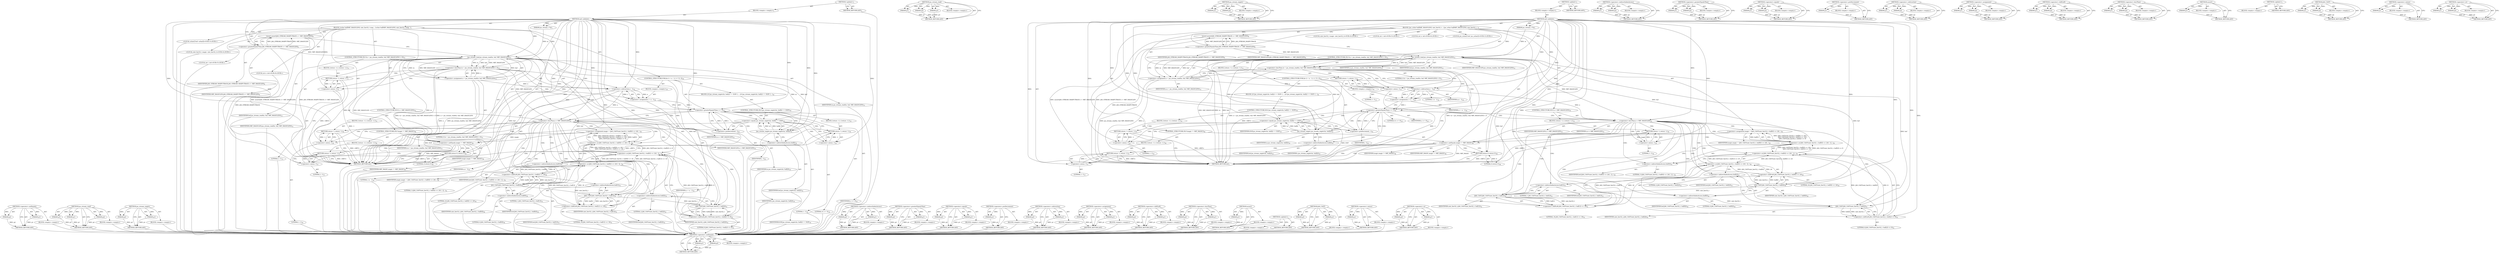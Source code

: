 digraph "&lt;operator&gt;.or" {
vulnerable_195 [label=<(METHOD,&lt;operator&gt;.notEquals)>];
vulnerable_196 [label=<(PARAM,p1)>];
vulnerable_197 [label=<(PARAM,p2)>];
vulnerable_198 [label=<(BLOCK,&lt;empty&gt;,&lt;empty&gt;)>];
vulnerable_199 [label=<(METHOD_RETURN,ANY)>];
vulnerable_146 [label=<(METHOD,jas_stream_read)>];
vulnerable_147 [label=<(PARAM,p1)>];
vulnerable_148 [label=<(PARAM,p2)>];
vulnerable_149 [label=<(PARAM,p3)>];
vulnerable_150 [label=<(BLOCK,&lt;empty&gt;,&lt;empty&gt;)>];
vulnerable_151 [label=<(METHOD_RETURN,ANY)>];
vulnerable_170 [label=<(METHOD,jas_stream_ungetc)>];
vulnerable_171 [label=<(PARAM,p1)>];
vulnerable_172 [label=<(PARAM,p2)>];
vulnerable_173 [label=<(BLOCK,&lt;empty&gt;,&lt;empty&gt;)>];
vulnerable_174 [label=<(METHOD_RETURN,ANY)>];
vulnerable_6 [label=<(METHOD,&lt;global&gt;)<SUB>1</SUB>>];
vulnerable_7 [label=<(BLOCK,&lt;empty&gt;,&lt;empty&gt;)<SUB>1</SUB>>];
vulnerable_8 [label=<(METHOD,mif_validate)<SUB>1</SUB>>];
vulnerable_9 [label=<(PARAM,jas_stream_t *in)<SUB>1</SUB>>];
vulnerable_10 [label=<(BLOCK,{
	uchar buf[MIF_MAGICLEN];
 	uint_fast32_t mag...,{
	uchar buf[MIF_MAGICLEN];
 	uint_fast32_t mag...)<SUB>2</SUB>>];
vulnerable_11 [label="<(LOCAL,uchar[] buf: uchar[])<SUB>3</SUB>>"];
vulnerable_12 [label="<(LOCAL,uint_fast32_t magic: uint_fast32_t)<SUB>4</SUB>>"];
vulnerable_13 [label="<(LOCAL,int i: int)<SUB>5</SUB>>"];
vulnerable_14 [label="<(LOCAL,int n: int)<SUB>6</SUB>>"];
vulnerable_15 [label=<(assert,assert(JAS_STREAM_MAXPUTBACK &gt;= MIF_MAGICLEN))<SUB>8</SUB>>];
vulnerable_16 [label=<(&lt;operator&gt;.greaterEqualsThan,JAS_STREAM_MAXPUTBACK &gt;= MIF_MAGICLEN)<SUB>8</SUB>>];
vulnerable_17 [label=<(IDENTIFIER,JAS_STREAM_MAXPUTBACK,JAS_STREAM_MAXPUTBACK &gt;= MIF_MAGICLEN)<SUB>8</SUB>>];
vulnerable_18 [label=<(IDENTIFIER,MIF_MAGICLEN,JAS_STREAM_MAXPUTBACK &gt;= MIF_MAGICLEN)<SUB>8</SUB>>];
vulnerable_19 [label=<(CONTROL_STRUCTURE,IF,if ((n = jas_stream_read(in, buf, MIF_MAGICLEN)) &lt; 0))<SUB>12</SUB>>];
vulnerable_20 [label=<(&lt;operator&gt;.lessThan,(n = jas_stream_read(in, buf, MIF_MAGICLEN)) &lt; 0)<SUB>12</SUB>>];
vulnerable_21 [label=<(&lt;operator&gt;.assignment,n = jas_stream_read(in, buf, MIF_MAGICLEN))<SUB>12</SUB>>];
vulnerable_22 [label=<(IDENTIFIER,n,n = jas_stream_read(in, buf, MIF_MAGICLEN))<SUB>12</SUB>>];
vulnerable_23 [label=<(jas_stream_read,jas_stream_read(in, buf, MIF_MAGICLEN))<SUB>12</SUB>>];
vulnerable_24 [label=<(IDENTIFIER,in,jas_stream_read(in, buf, MIF_MAGICLEN))<SUB>12</SUB>>];
vulnerable_25 [label=<(IDENTIFIER,buf,jas_stream_read(in, buf, MIF_MAGICLEN))<SUB>12</SUB>>];
vulnerable_26 [label=<(IDENTIFIER,MIF_MAGICLEN,jas_stream_read(in, buf, MIF_MAGICLEN))<SUB>12</SUB>>];
vulnerable_27 [label=<(LITERAL,0,(n = jas_stream_read(in, buf, MIF_MAGICLEN)) &lt; 0)<SUB>12</SUB>>];
vulnerable_28 [label=<(BLOCK,{
		return -1;
	},{
		return -1;
	})<SUB>12</SUB>>];
vulnerable_29 [label=<(RETURN,return -1;,return -1;)<SUB>13</SUB>>];
vulnerable_30 [label=<(&lt;operator&gt;.minus,-1)<SUB>13</SUB>>];
vulnerable_31 [label=<(LITERAL,1,-1)<SUB>13</SUB>>];
vulnerable_32 [label=<(CONTROL_STRUCTURE,FOR,for (i = n - 1;i &gt;= 0;--i))<SUB>18</SUB>>];
vulnerable_33 [label=<(BLOCK,&lt;empty&gt;,&lt;empty&gt;)<SUB>18</SUB>>];
vulnerable_34 [label=<(&lt;operator&gt;.assignment,i = n - 1)<SUB>18</SUB>>];
vulnerable_35 [label=<(IDENTIFIER,i,i = n - 1)<SUB>18</SUB>>];
vulnerable_36 [label=<(&lt;operator&gt;.subtraction,n - 1)<SUB>18</SUB>>];
vulnerable_37 [label=<(IDENTIFIER,n,n - 1)<SUB>18</SUB>>];
vulnerable_38 [label=<(LITERAL,1,n - 1)<SUB>18</SUB>>];
vulnerable_39 [label=<(&lt;operator&gt;.greaterEqualsThan,i &gt;= 0)<SUB>18</SUB>>];
vulnerable_40 [label=<(IDENTIFIER,i,i &gt;= 0)<SUB>18</SUB>>];
vulnerable_41 [label=<(LITERAL,0,i &gt;= 0)<SUB>18</SUB>>];
vulnerable_42 [label=<(&lt;operator&gt;.preDecrement,--i)<SUB>18</SUB>>];
vulnerable_43 [label=<(IDENTIFIER,i,--i)<SUB>18</SUB>>];
vulnerable_44 [label=<(BLOCK,{
		if (jas_stream_ungetc(in, buf[i]) == EOF) {...,{
		if (jas_stream_ungetc(in, buf[i]) == EOF) {...)<SUB>18</SUB>>];
vulnerable_45 [label=<(CONTROL_STRUCTURE,IF,if (jas_stream_ungetc(in, buf[i]) == EOF))<SUB>19</SUB>>];
vulnerable_46 [label=<(&lt;operator&gt;.equals,jas_stream_ungetc(in, buf[i]) == EOF)<SUB>19</SUB>>];
vulnerable_47 [label=<(jas_stream_ungetc,jas_stream_ungetc(in, buf[i]))<SUB>19</SUB>>];
vulnerable_48 [label=<(IDENTIFIER,in,jas_stream_ungetc(in, buf[i]))<SUB>19</SUB>>];
vulnerable_49 [label=<(&lt;operator&gt;.indirectIndexAccess,buf[i])<SUB>19</SUB>>];
vulnerable_50 [label=<(IDENTIFIER,buf,jas_stream_ungetc(in, buf[i]))<SUB>19</SUB>>];
vulnerable_51 [label=<(IDENTIFIER,i,jas_stream_ungetc(in, buf[i]))<SUB>19</SUB>>];
vulnerable_52 [label=<(IDENTIFIER,EOF,jas_stream_ungetc(in, buf[i]) == EOF)<SUB>19</SUB>>];
vulnerable_53 [label=<(BLOCK,{
			return -1;
		},{
			return -1;
		})<SUB>19</SUB>>];
vulnerable_54 [label=<(RETURN,return -1;,return -1;)<SUB>20</SUB>>];
vulnerable_55 [label=<(&lt;operator&gt;.minus,-1)<SUB>20</SUB>>];
vulnerable_56 [label=<(LITERAL,1,-1)<SUB>20</SUB>>];
vulnerable_57 [label=<(CONTROL_STRUCTURE,IF,if (n &lt; MIF_MAGICLEN))<SUB>25</SUB>>];
vulnerable_58 [label=<(&lt;operator&gt;.lessThan,n &lt; MIF_MAGICLEN)<SUB>25</SUB>>];
vulnerable_59 [label=<(IDENTIFIER,n,n &lt; MIF_MAGICLEN)<SUB>25</SUB>>];
vulnerable_60 [label=<(IDENTIFIER,MIF_MAGICLEN,n &lt; MIF_MAGICLEN)<SUB>25</SUB>>];
vulnerable_61 [label=<(BLOCK,{
		return -1;
	},{
		return -1;
	})<SUB>25</SUB>>];
vulnerable_62 [label=<(RETURN,return -1;,return -1;)<SUB>26</SUB>>];
vulnerable_63 [label=<(&lt;operator&gt;.minus,-1)<SUB>26</SUB>>];
vulnerable_64 [label=<(LITERAL,1,-1)<SUB>26</SUB>>];
vulnerable_65 [label=<(&lt;operator&gt;.assignment,magic = (JAS_CAST(uint_fast32_t, buf[0]) &lt;&lt; 24)...)<SUB>30</SUB>>];
vulnerable_66 [label=<(IDENTIFIER,magic,magic = (JAS_CAST(uint_fast32_t, buf[0]) &lt;&lt; 24)...)<SUB>30</SUB>>];
vulnerable_67 [label=<(&lt;operator&gt;.or,(JAS_CAST(uint_fast32_t, buf[0]) &lt;&lt; 24) |
	  (J...)<SUB>30</SUB>>];
vulnerable_68 [label=<(&lt;operator&gt;.or,(JAS_CAST(uint_fast32_t, buf[0]) &lt;&lt; 24) |
	  (J...)<SUB>30</SUB>>];
vulnerable_69 [label=<(&lt;operator&gt;.or,(JAS_CAST(uint_fast32_t, buf[0]) &lt;&lt; 24) |
	  (J...)<SUB>30</SUB>>];
vulnerable_70 [label=<(&lt;operator&gt;.shiftLeft,JAS_CAST(uint_fast32_t, buf[0]) &lt;&lt; 24)<SUB>30</SUB>>];
vulnerable_71 [label=<(JAS_CAST,JAS_CAST(uint_fast32_t, buf[0]))<SUB>30</SUB>>];
vulnerable_72 [label=<(IDENTIFIER,uint_fast32_t,JAS_CAST(uint_fast32_t, buf[0]))<SUB>30</SUB>>];
vulnerable_73 [label=<(&lt;operator&gt;.indirectIndexAccess,buf[0])<SUB>30</SUB>>];
vulnerable_74 [label=<(IDENTIFIER,buf,JAS_CAST(uint_fast32_t, buf[0]))<SUB>30</SUB>>];
vulnerable_75 [label=<(LITERAL,0,JAS_CAST(uint_fast32_t, buf[0]))<SUB>30</SUB>>];
vulnerable_76 [label=<(LITERAL,24,JAS_CAST(uint_fast32_t, buf[0]) &lt;&lt; 24)<SUB>30</SUB>>];
vulnerable_77 [label=<(&lt;operator&gt;.shiftLeft,JAS_CAST(uint_fast32_t, buf[1]) &lt;&lt; 16)<SUB>31</SUB>>];
vulnerable_78 [label=<(JAS_CAST,JAS_CAST(uint_fast32_t, buf[1]))<SUB>31</SUB>>];
vulnerable_79 [label=<(IDENTIFIER,uint_fast32_t,JAS_CAST(uint_fast32_t, buf[1]))<SUB>31</SUB>>];
vulnerable_80 [label=<(&lt;operator&gt;.indirectIndexAccess,buf[1])<SUB>31</SUB>>];
vulnerable_81 [label=<(IDENTIFIER,buf,JAS_CAST(uint_fast32_t, buf[1]))<SUB>31</SUB>>];
vulnerable_82 [label=<(LITERAL,1,JAS_CAST(uint_fast32_t, buf[1]))<SUB>31</SUB>>];
vulnerable_83 [label=<(LITERAL,16,JAS_CAST(uint_fast32_t, buf[1]) &lt;&lt; 16)<SUB>31</SUB>>];
vulnerable_84 [label=<(&lt;operator&gt;.shiftLeft,JAS_CAST(uint_fast32_t, buf[2]) &lt;&lt; 8)<SUB>32</SUB>>];
vulnerable_85 [label=<(JAS_CAST,JAS_CAST(uint_fast32_t, buf[2]))<SUB>32</SUB>>];
vulnerable_86 [label=<(IDENTIFIER,uint_fast32_t,JAS_CAST(uint_fast32_t, buf[2]))<SUB>32</SUB>>];
vulnerable_87 [label=<(&lt;operator&gt;.indirectIndexAccess,buf[2])<SUB>32</SUB>>];
vulnerable_88 [label=<(IDENTIFIER,buf,JAS_CAST(uint_fast32_t, buf[2]))<SUB>32</SUB>>];
vulnerable_89 [label=<(LITERAL,2,JAS_CAST(uint_fast32_t, buf[2]))<SUB>32</SUB>>];
vulnerable_90 [label=<(LITERAL,8,JAS_CAST(uint_fast32_t, buf[2]) &lt;&lt; 8)<SUB>32</SUB>>];
vulnerable_91 [label=<(&lt;operator&gt;.indirectIndexAccess,buf[3])<SUB>33</SUB>>];
vulnerable_92 [label=<(IDENTIFIER,buf,(JAS_CAST(uint_fast32_t, buf[0]) &lt;&lt; 24) |
	  (J...)<SUB>33</SUB>>];
vulnerable_93 [label=<(LITERAL,3,(JAS_CAST(uint_fast32_t, buf[0]) &lt;&lt; 24) |
	  (J...)<SUB>33</SUB>>];
vulnerable_94 [label=<(CONTROL_STRUCTURE,IF,if (magic != MIF_MAGIC))<SUB>36</SUB>>];
vulnerable_95 [label=<(&lt;operator&gt;.notEquals,magic != MIF_MAGIC)<SUB>36</SUB>>];
vulnerable_96 [label=<(IDENTIFIER,magic,magic != MIF_MAGIC)<SUB>36</SUB>>];
vulnerable_97 [label=<(IDENTIFIER,MIF_MAGIC,magic != MIF_MAGIC)<SUB>36</SUB>>];
vulnerable_98 [label=<(BLOCK,{
		return -1;
	},{
		return -1;
	})<SUB>36</SUB>>];
vulnerable_99 [label=<(RETURN,return -1;,return -1;)<SUB>37</SUB>>];
vulnerable_100 [label=<(&lt;operator&gt;.minus,-1)<SUB>37</SUB>>];
vulnerable_101 [label=<(LITERAL,1,-1)<SUB>37</SUB>>];
vulnerable_102 [label=<(RETURN,return 0;,return 0;)<SUB>40</SUB>>];
vulnerable_103 [label=<(LITERAL,0,return 0;)<SUB>40</SUB>>];
vulnerable_104 [label=<(METHOD_RETURN,int)<SUB>1</SUB>>];
vulnerable_106 [label=<(METHOD_RETURN,ANY)<SUB>1</SUB>>];
vulnerable_175 [label=<(METHOD,&lt;operator&gt;.indirectIndexAccess)>];
vulnerable_176 [label=<(PARAM,p1)>];
vulnerable_177 [label=<(PARAM,p2)>];
vulnerable_178 [label=<(BLOCK,&lt;empty&gt;,&lt;empty&gt;)>];
vulnerable_179 [label=<(METHOD_RETURN,ANY)>];
vulnerable_131 [label=<(METHOD,&lt;operator&gt;.greaterEqualsThan)>];
vulnerable_132 [label=<(PARAM,p1)>];
vulnerable_133 [label=<(PARAM,p2)>];
vulnerable_134 [label=<(BLOCK,&lt;empty&gt;,&lt;empty&gt;)>];
vulnerable_135 [label=<(METHOD_RETURN,ANY)>];
vulnerable_165 [label=<(METHOD,&lt;operator&gt;.equals)>];
vulnerable_166 [label=<(PARAM,p1)>];
vulnerable_167 [label=<(PARAM,p2)>];
vulnerable_168 [label=<(BLOCK,&lt;empty&gt;,&lt;empty&gt;)>];
vulnerable_169 [label=<(METHOD_RETURN,ANY)>];
vulnerable_161 [label=<(METHOD,&lt;operator&gt;.preDecrement)>];
vulnerable_162 [label=<(PARAM,p1)>];
vulnerable_163 [label=<(BLOCK,&lt;empty&gt;,&lt;empty&gt;)>];
vulnerable_164 [label=<(METHOD_RETURN,ANY)>];
vulnerable_156 [label=<(METHOD,&lt;operator&gt;.subtraction)>];
vulnerable_157 [label=<(PARAM,p1)>];
vulnerable_158 [label=<(PARAM,p2)>];
vulnerable_159 [label=<(BLOCK,&lt;empty&gt;,&lt;empty&gt;)>];
vulnerable_160 [label=<(METHOD_RETURN,ANY)>];
vulnerable_141 [label=<(METHOD,&lt;operator&gt;.assignment)>];
vulnerable_142 [label=<(PARAM,p1)>];
vulnerable_143 [label=<(PARAM,p2)>];
vulnerable_144 [label=<(BLOCK,&lt;empty&gt;,&lt;empty&gt;)>];
vulnerable_145 [label=<(METHOD_RETURN,ANY)>];
vulnerable_185 [label=<(METHOD,&lt;operator&gt;.shiftLeft)>];
vulnerable_186 [label=<(PARAM,p1)>];
vulnerable_187 [label=<(PARAM,p2)>];
vulnerable_188 [label=<(BLOCK,&lt;empty&gt;,&lt;empty&gt;)>];
vulnerable_189 [label=<(METHOD_RETURN,ANY)>];
vulnerable_136 [label=<(METHOD,&lt;operator&gt;.lessThan)>];
vulnerable_137 [label=<(PARAM,p1)>];
vulnerable_138 [label=<(PARAM,p2)>];
vulnerable_139 [label=<(BLOCK,&lt;empty&gt;,&lt;empty&gt;)>];
vulnerable_140 [label=<(METHOD_RETURN,ANY)>];
vulnerable_127 [label=<(METHOD,assert)>];
vulnerable_128 [label=<(PARAM,p1)>];
vulnerable_129 [label=<(BLOCK,&lt;empty&gt;,&lt;empty&gt;)>];
vulnerable_130 [label=<(METHOD_RETURN,ANY)>];
vulnerable_121 [label=<(METHOD,&lt;global&gt;)<SUB>1</SUB>>];
vulnerable_122 [label=<(BLOCK,&lt;empty&gt;,&lt;empty&gt;)>];
vulnerable_123 [label=<(METHOD_RETURN,ANY)>];
vulnerable_190 [label=<(METHOD,JAS_CAST)>];
vulnerable_191 [label=<(PARAM,p1)>];
vulnerable_192 [label=<(PARAM,p2)>];
vulnerable_193 [label=<(BLOCK,&lt;empty&gt;,&lt;empty&gt;)>];
vulnerable_194 [label=<(METHOD_RETURN,ANY)>];
vulnerable_152 [label=<(METHOD,&lt;operator&gt;.minus)>];
vulnerable_153 [label=<(PARAM,p1)>];
vulnerable_154 [label=<(BLOCK,&lt;empty&gt;,&lt;empty&gt;)>];
vulnerable_155 [label=<(METHOD_RETURN,ANY)>];
vulnerable_180 [label=<(METHOD,&lt;operator&gt;.or)>];
vulnerable_181 [label=<(PARAM,p1)>];
vulnerable_182 [label=<(PARAM,p2)>];
vulnerable_183 [label=<(BLOCK,&lt;empty&gt;,&lt;empty&gt;)>];
vulnerable_184 [label=<(METHOD_RETURN,ANY)>];
fixed_195 [label=<(METHOD,&lt;operator&gt;.notEquals)>];
fixed_196 [label=<(PARAM,p1)>];
fixed_197 [label=<(PARAM,p2)>];
fixed_198 [label=<(BLOCK,&lt;empty&gt;,&lt;empty&gt;)>];
fixed_199 [label=<(METHOD_RETURN,ANY)>];
fixed_146 [label=<(METHOD,jas_stream_read)>];
fixed_147 [label=<(PARAM,p1)>];
fixed_148 [label=<(PARAM,p2)>];
fixed_149 [label=<(PARAM,p3)>];
fixed_150 [label=<(BLOCK,&lt;empty&gt;,&lt;empty&gt;)>];
fixed_151 [label=<(METHOD_RETURN,ANY)>];
fixed_170 [label=<(METHOD,jas_stream_ungetc)>];
fixed_171 [label=<(PARAM,p1)>];
fixed_172 [label=<(PARAM,p2)>];
fixed_173 [label=<(BLOCK,&lt;empty&gt;,&lt;empty&gt;)>];
fixed_174 [label=<(METHOD_RETURN,ANY)>];
fixed_6 [label=<(METHOD,&lt;global&gt;)<SUB>1</SUB>>];
fixed_7 [label=<(BLOCK,&lt;empty&gt;,&lt;empty&gt;)<SUB>1</SUB>>];
fixed_8 [label=<(METHOD,mif_validate)<SUB>1</SUB>>];
fixed_9 [label=<(PARAM,jas_stream_t *in)<SUB>1</SUB>>];
fixed_10 [label=<(BLOCK,{
	jas_uchar buf[MIF_MAGICLEN];
 	uint_fast32_t...,{
	jas_uchar buf[MIF_MAGICLEN];
 	uint_fast32_t...)<SUB>2</SUB>>];
fixed_11 [label="<(LOCAL,jas_uchar[] buf: jas_uchar[])<SUB>3</SUB>>"];
fixed_12 [label="<(LOCAL,uint_fast32_t magic: uint_fast32_t)<SUB>4</SUB>>"];
fixed_13 [label="<(LOCAL,int i: int)<SUB>5</SUB>>"];
fixed_14 [label="<(LOCAL,int n: int)<SUB>6</SUB>>"];
fixed_15 [label=<(assert,assert(JAS_STREAM_MAXPUTBACK &gt;= MIF_MAGICLEN))<SUB>8</SUB>>];
fixed_16 [label=<(&lt;operator&gt;.greaterEqualsThan,JAS_STREAM_MAXPUTBACK &gt;= MIF_MAGICLEN)<SUB>8</SUB>>];
fixed_17 [label=<(IDENTIFIER,JAS_STREAM_MAXPUTBACK,JAS_STREAM_MAXPUTBACK &gt;= MIF_MAGICLEN)<SUB>8</SUB>>];
fixed_18 [label=<(IDENTIFIER,MIF_MAGICLEN,JAS_STREAM_MAXPUTBACK &gt;= MIF_MAGICLEN)<SUB>8</SUB>>];
fixed_19 [label=<(CONTROL_STRUCTURE,IF,if ((n = jas_stream_read(in, buf, MIF_MAGICLEN)) &lt; 0))<SUB>12</SUB>>];
fixed_20 [label=<(&lt;operator&gt;.lessThan,(n = jas_stream_read(in, buf, MIF_MAGICLEN)) &lt; 0)<SUB>12</SUB>>];
fixed_21 [label=<(&lt;operator&gt;.assignment,n = jas_stream_read(in, buf, MIF_MAGICLEN))<SUB>12</SUB>>];
fixed_22 [label=<(IDENTIFIER,n,n = jas_stream_read(in, buf, MIF_MAGICLEN))<SUB>12</SUB>>];
fixed_23 [label=<(jas_stream_read,jas_stream_read(in, buf, MIF_MAGICLEN))<SUB>12</SUB>>];
fixed_24 [label=<(IDENTIFIER,in,jas_stream_read(in, buf, MIF_MAGICLEN))<SUB>12</SUB>>];
fixed_25 [label=<(IDENTIFIER,buf,jas_stream_read(in, buf, MIF_MAGICLEN))<SUB>12</SUB>>];
fixed_26 [label=<(IDENTIFIER,MIF_MAGICLEN,jas_stream_read(in, buf, MIF_MAGICLEN))<SUB>12</SUB>>];
fixed_27 [label=<(LITERAL,0,(n = jas_stream_read(in, buf, MIF_MAGICLEN)) &lt; 0)<SUB>12</SUB>>];
fixed_28 [label=<(BLOCK,{
		return -1;
	},{
		return -1;
	})<SUB>12</SUB>>];
fixed_29 [label=<(RETURN,return -1;,return -1;)<SUB>13</SUB>>];
fixed_30 [label=<(&lt;operator&gt;.minus,-1)<SUB>13</SUB>>];
fixed_31 [label=<(LITERAL,1,-1)<SUB>13</SUB>>];
fixed_32 [label=<(CONTROL_STRUCTURE,FOR,for (i = n - 1;i &gt;= 0;--i))<SUB>18</SUB>>];
fixed_33 [label=<(BLOCK,&lt;empty&gt;,&lt;empty&gt;)<SUB>18</SUB>>];
fixed_34 [label=<(&lt;operator&gt;.assignment,i = n - 1)<SUB>18</SUB>>];
fixed_35 [label=<(IDENTIFIER,i,i = n - 1)<SUB>18</SUB>>];
fixed_36 [label=<(&lt;operator&gt;.subtraction,n - 1)<SUB>18</SUB>>];
fixed_37 [label=<(IDENTIFIER,n,n - 1)<SUB>18</SUB>>];
fixed_38 [label=<(LITERAL,1,n - 1)<SUB>18</SUB>>];
fixed_39 [label=<(&lt;operator&gt;.greaterEqualsThan,i &gt;= 0)<SUB>18</SUB>>];
fixed_40 [label=<(IDENTIFIER,i,i &gt;= 0)<SUB>18</SUB>>];
fixed_41 [label=<(LITERAL,0,i &gt;= 0)<SUB>18</SUB>>];
fixed_42 [label=<(&lt;operator&gt;.preDecrement,--i)<SUB>18</SUB>>];
fixed_43 [label=<(IDENTIFIER,i,--i)<SUB>18</SUB>>];
fixed_44 [label=<(BLOCK,{
		if (jas_stream_ungetc(in, buf[i]) == EOF) {...,{
		if (jas_stream_ungetc(in, buf[i]) == EOF) {...)<SUB>18</SUB>>];
fixed_45 [label=<(CONTROL_STRUCTURE,IF,if (jas_stream_ungetc(in, buf[i]) == EOF))<SUB>19</SUB>>];
fixed_46 [label=<(&lt;operator&gt;.equals,jas_stream_ungetc(in, buf[i]) == EOF)<SUB>19</SUB>>];
fixed_47 [label=<(jas_stream_ungetc,jas_stream_ungetc(in, buf[i]))<SUB>19</SUB>>];
fixed_48 [label=<(IDENTIFIER,in,jas_stream_ungetc(in, buf[i]))<SUB>19</SUB>>];
fixed_49 [label=<(&lt;operator&gt;.indirectIndexAccess,buf[i])<SUB>19</SUB>>];
fixed_50 [label=<(IDENTIFIER,buf,jas_stream_ungetc(in, buf[i]))<SUB>19</SUB>>];
fixed_51 [label=<(IDENTIFIER,i,jas_stream_ungetc(in, buf[i]))<SUB>19</SUB>>];
fixed_52 [label=<(IDENTIFIER,EOF,jas_stream_ungetc(in, buf[i]) == EOF)<SUB>19</SUB>>];
fixed_53 [label=<(BLOCK,{
			return -1;
		},{
			return -1;
		})<SUB>19</SUB>>];
fixed_54 [label=<(RETURN,return -1;,return -1;)<SUB>20</SUB>>];
fixed_55 [label=<(&lt;operator&gt;.minus,-1)<SUB>20</SUB>>];
fixed_56 [label=<(LITERAL,1,-1)<SUB>20</SUB>>];
fixed_57 [label=<(CONTROL_STRUCTURE,IF,if (n &lt; MIF_MAGICLEN))<SUB>25</SUB>>];
fixed_58 [label=<(&lt;operator&gt;.lessThan,n &lt; MIF_MAGICLEN)<SUB>25</SUB>>];
fixed_59 [label=<(IDENTIFIER,n,n &lt; MIF_MAGICLEN)<SUB>25</SUB>>];
fixed_60 [label=<(IDENTIFIER,MIF_MAGICLEN,n &lt; MIF_MAGICLEN)<SUB>25</SUB>>];
fixed_61 [label=<(BLOCK,{
		return -1;
	},{
		return -1;
	})<SUB>25</SUB>>];
fixed_62 [label=<(RETURN,return -1;,return -1;)<SUB>26</SUB>>];
fixed_63 [label=<(&lt;operator&gt;.minus,-1)<SUB>26</SUB>>];
fixed_64 [label=<(LITERAL,1,-1)<SUB>26</SUB>>];
fixed_65 [label=<(&lt;operator&gt;.assignment,magic = (JAS_CAST(uint_fast32_t, buf[0]) &lt;&lt; 24)...)<SUB>30</SUB>>];
fixed_66 [label=<(IDENTIFIER,magic,magic = (JAS_CAST(uint_fast32_t, buf[0]) &lt;&lt; 24)...)<SUB>30</SUB>>];
fixed_67 [label=<(&lt;operator&gt;.or,(JAS_CAST(uint_fast32_t, buf[0]) &lt;&lt; 24) |
	  (J...)<SUB>30</SUB>>];
fixed_68 [label=<(&lt;operator&gt;.or,(JAS_CAST(uint_fast32_t, buf[0]) &lt;&lt; 24) |
	  (J...)<SUB>30</SUB>>];
fixed_69 [label=<(&lt;operator&gt;.or,(JAS_CAST(uint_fast32_t, buf[0]) &lt;&lt; 24) |
	  (J...)<SUB>30</SUB>>];
fixed_70 [label=<(&lt;operator&gt;.shiftLeft,JAS_CAST(uint_fast32_t, buf[0]) &lt;&lt; 24)<SUB>30</SUB>>];
fixed_71 [label=<(JAS_CAST,JAS_CAST(uint_fast32_t, buf[0]))<SUB>30</SUB>>];
fixed_72 [label=<(IDENTIFIER,uint_fast32_t,JAS_CAST(uint_fast32_t, buf[0]))<SUB>30</SUB>>];
fixed_73 [label=<(&lt;operator&gt;.indirectIndexAccess,buf[0])<SUB>30</SUB>>];
fixed_74 [label=<(IDENTIFIER,buf,JAS_CAST(uint_fast32_t, buf[0]))<SUB>30</SUB>>];
fixed_75 [label=<(LITERAL,0,JAS_CAST(uint_fast32_t, buf[0]))<SUB>30</SUB>>];
fixed_76 [label=<(LITERAL,24,JAS_CAST(uint_fast32_t, buf[0]) &lt;&lt; 24)<SUB>30</SUB>>];
fixed_77 [label=<(&lt;operator&gt;.shiftLeft,JAS_CAST(uint_fast32_t, buf[1]) &lt;&lt; 16)<SUB>31</SUB>>];
fixed_78 [label=<(JAS_CAST,JAS_CAST(uint_fast32_t, buf[1]))<SUB>31</SUB>>];
fixed_79 [label=<(IDENTIFIER,uint_fast32_t,JAS_CAST(uint_fast32_t, buf[1]))<SUB>31</SUB>>];
fixed_80 [label=<(&lt;operator&gt;.indirectIndexAccess,buf[1])<SUB>31</SUB>>];
fixed_81 [label=<(IDENTIFIER,buf,JAS_CAST(uint_fast32_t, buf[1]))<SUB>31</SUB>>];
fixed_82 [label=<(LITERAL,1,JAS_CAST(uint_fast32_t, buf[1]))<SUB>31</SUB>>];
fixed_83 [label=<(LITERAL,16,JAS_CAST(uint_fast32_t, buf[1]) &lt;&lt; 16)<SUB>31</SUB>>];
fixed_84 [label=<(&lt;operator&gt;.shiftLeft,JAS_CAST(uint_fast32_t, buf[2]) &lt;&lt; 8)<SUB>32</SUB>>];
fixed_85 [label=<(JAS_CAST,JAS_CAST(uint_fast32_t, buf[2]))<SUB>32</SUB>>];
fixed_86 [label=<(IDENTIFIER,uint_fast32_t,JAS_CAST(uint_fast32_t, buf[2]))<SUB>32</SUB>>];
fixed_87 [label=<(&lt;operator&gt;.indirectIndexAccess,buf[2])<SUB>32</SUB>>];
fixed_88 [label=<(IDENTIFIER,buf,JAS_CAST(uint_fast32_t, buf[2]))<SUB>32</SUB>>];
fixed_89 [label=<(LITERAL,2,JAS_CAST(uint_fast32_t, buf[2]))<SUB>32</SUB>>];
fixed_90 [label=<(LITERAL,8,JAS_CAST(uint_fast32_t, buf[2]) &lt;&lt; 8)<SUB>32</SUB>>];
fixed_91 [label=<(&lt;operator&gt;.indirectIndexAccess,buf[3])<SUB>33</SUB>>];
fixed_92 [label=<(IDENTIFIER,buf,(JAS_CAST(uint_fast32_t, buf[0]) &lt;&lt; 24) |
	  (J...)<SUB>33</SUB>>];
fixed_93 [label=<(LITERAL,3,(JAS_CAST(uint_fast32_t, buf[0]) &lt;&lt; 24) |
	  (J...)<SUB>33</SUB>>];
fixed_94 [label=<(CONTROL_STRUCTURE,IF,if (magic != MIF_MAGIC))<SUB>36</SUB>>];
fixed_95 [label=<(&lt;operator&gt;.notEquals,magic != MIF_MAGIC)<SUB>36</SUB>>];
fixed_96 [label=<(IDENTIFIER,magic,magic != MIF_MAGIC)<SUB>36</SUB>>];
fixed_97 [label=<(IDENTIFIER,MIF_MAGIC,magic != MIF_MAGIC)<SUB>36</SUB>>];
fixed_98 [label=<(BLOCK,{
		return -1;
	},{
		return -1;
	})<SUB>36</SUB>>];
fixed_99 [label=<(RETURN,return -1;,return -1;)<SUB>37</SUB>>];
fixed_100 [label=<(&lt;operator&gt;.minus,-1)<SUB>37</SUB>>];
fixed_101 [label=<(LITERAL,1,-1)<SUB>37</SUB>>];
fixed_102 [label=<(RETURN,return 0;,return 0;)<SUB>40</SUB>>];
fixed_103 [label=<(LITERAL,0,return 0;)<SUB>40</SUB>>];
fixed_104 [label=<(METHOD_RETURN,int)<SUB>1</SUB>>];
fixed_106 [label=<(METHOD_RETURN,ANY)<SUB>1</SUB>>];
fixed_175 [label=<(METHOD,&lt;operator&gt;.indirectIndexAccess)>];
fixed_176 [label=<(PARAM,p1)>];
fixed_177 [label=<(PARAM,p2)>];
fixed_178 [label=<(BLOCK,&lt;empty&gt;,&lt;empty&gt;)>];
fixed_179 [label=<(METHOD_RETURN,ANY)>];
fixed_131 [label=<(METHOD,&lt;operator&gt;.greaterEqualsThan)>];
fixed_132 [label=<(PARAM,p1)>];
fixed_133 [label=<(PARAM,p2)>];
fixed_134 [label=<(BLOCK,&lt;empty&gt;,&lt;empty&gt;)>];
fixed_135 [label=<(METHOD_RETURN,ANY)>];
fixed_165 [label=<(METHOD,&lt;operator&gt;.equals)>];
fixed_166 [label=<(PARAM,p1)>];
fixed_167 [label=<(PARAM,p2)>];
fixed_168 [label=<(BLOCK,&lt;empty&gt;,&lt;empty&gt;)>];
fixed_169 [label=<(METHOD_RETURN,ANY)>];
fixed_161 [label=<(METHOD,&lt;operator&gt;.preDecrement)>];
fixed_162 [label=<(PARAM,p1)>];
fixed_163 [label=<(BLOCK,&lt;empty&gt;,&lt;empty&gt;)>];
fixed_164 [label=<(METHOD_RETURN,ANY)>];
fixed_156 [label=<(METHOD,&lt;operator&gt;.subtraction)>];
fixed_157 [label=<(PARAM,p1)>];
fixed_158 [label=<(PARAM,p2)>];
fixed_159 [label=<(BLOCK,&lt;empty&gt;,&lt;empty&gt;)>];
fixed_160 [label=<(METHOD_RETURN,ANY)>];
fixed_141 [label=<(METHOD,&lt;operator&gt;.assignment)>];
fixed_142 [label=<(PARAM,p1)>];
fixed_143 [label=<(PARAM,p2)>];
fixed_144 [label=<(BLOCK,&lt;empty&gt;,&lt;empty&gt;)>];
fixed_145 [label=<(METHOD_RETURN,ANY)>];
fixed_185 [label=<(METHOD,&lt;operator&gt;.shiftLeft)>];
fixed_186 [label=<(PARAM,p1)>];
fixed_187 [label=<(PARAM,p2)>];
fixed_188 [label=<(BLOCK,&lt;empty&gt;,&lt;empty&gt;)>];
fixed_189 [label=<(METHOD_RETURN,ANY)>];
fixed_136 [label=<(METHOD,&lt;operator&gt;.lessThan)>];
fixed_137 [label=<(PARAM,p1)>];
fixed_138 [label=<(PARAM,p2)>];
fixed_139 [label=<(BLOCK,&lt;empty&gt;,&lt;empty&gt;)>];
fixed_140 [label=<(METHOD_RETURN,ANY)>];
fixed_127 [label=<(METHOD,assert)>];
fixed_128 [label=<(PARAM,p1)>];
fixed_129 [label=<(BLOCK,&lt;empty&gt;,&lt;empty&gt;)>];
fixed_130 [label=<(METHOD_RETURN,ANY)>];
fixed_121 [label=<(METHOD,&lt;global&gt;)<SUB>1</SUB>>];
fixed_122 [label=<(BLOCK,&lt;empty&gt;,&lt;empty&gt;)>];
fixed_123 [label=<(METHOD_RETURN,ANY)>];
fixed_190 [label=<(METHOD,JAS_CAST)>];
fixed_191 [label=<(PARAM,p1)>];
fixed_192 [label=<(PARAM,p2)>];
fixed_193 [label=<(BLOCK,&lt;empty&gt;,&lt;empty&gt;)>];
fixed_194 [label=<(METHOD_RETURN,ANY)>];
fixed_152 [label=<(METHOD,&lt;operator&gt;.minus)>];
fixed_153 [label=<(PARAM,p1)>];
fixed_154 [label=<(BLOCK,&lt;empty&gt;,&lt;empty&gt;)>];
fixed_155 [label=<(METHOD_RETURN,ANY)>];
fixed_180 [label=<(METHOD,&lt;operator&gt;.or)>];
fixed_181 [label=<(PARAM,p1)>];
fixed_182 [label=<(PARAM,p2)>];
fixed_183 [label=<(BLOCK,&lt;empty&gt;,&lt;empty&gt;)>];
fixed_184 [label=<(METHOD_RETURN,ANY)>];
vulnerable_195 -> vulnerable_196  [key=0, label="AST: "];
vulnerable_195 -> vulnerable_196  [key=1, label="DDG: "];
vulnerable_195 -> vulnerable_198  [key=0, label="AST: "];
vulnerable_195 -> vulnerable_197  [key=0, label="AST: "];
vulnerable_195 -> vulnerable_197  [key=1, label="DDG: "];
vulnerable_195 -> vulnerable_199  [key=0, label="AST: "];
vulnerable_195 -> vulnerable_199  [key=1, label="CFG: "];
vulnerable_196 -> vulnerable_199  [key=0, label="DDG: p1"];
vulnerable_197 -> vulnerable_199  [key=0, label="DDG: p2"];
vulnerable_198 -> fixed_195  [key=0];
vulnerable_199 -> fixed_195  [key=0];
vulnerable_146 -> vulnerable_147  [key=0, label="AST: "];
vulnerable_146 -> vulnerable_147  [key=1, label="DDG: "];
vulnerable_146 -> vulnerable_150  [key=0, label="AST: "];
vulnerable_146 -> vulnerable_148  [key=0, label="AST: "];
vulnerable_146 -> vulnerable_148  [key=1, label="DDG: "];
vulnerable_146 -> vulnerable_151  [key=0, label="AST: "];
vulnerable_146 -> vulnerable_151  [key=1, label="CFG: "];
vulnerable_146 -> vulnerable_149  [key=0, label="AST: "];
vulnerable_146 -> vulnerable_149  [key=1, label="DDG: "];
vulnerable_147 -> vulnerable_151  [key=0, label="DDG: p1"];
vulnerable_148 -> vulnerable_151  [key=0, label="DDG: p2"];
vulnerable_149 -> vulnerable_151  [key=0, label="DDG: p3"];
vulnerable_150 -> fixed_195  [key=0];
vulnerable_151 -> fixed_195  [key=0];
vulnerable_170 -> vulnerable_171  [key=0, label="AST: "];
vulnerable_170 -> vulnerable_171  [key=1, label="DDG: "];
vulnerable_170 -> vulnerable_173  [key=0, label="AST: "];
vulnerable_170 -> vulnerable_172  [key=0, label="AST: "];
vulnerable_170 -> vulnerable_172  [key=1, label="DDG: "];
vulnerable_170 -> vulnerable_174  [key=0, label="AST: "];
vulnerable_170 -> vulnerable_174  [key=1, label="CFG: "];
vulnerable_171 -> vulnerable_174  [key=0, label="DDG: p1"];
vulnerable_172 -> vulnerable_174  [key=0, label="DDG: p2"];
vulnerable_173 -> fixed_195  [key=0];
vulnerable_174 -> fixed_195  [key=0];
vulnerable_6 -> vulnerable_7  [key=0, label="AST: "];
vulnerable_6 -> vulnerable_106  [key=0, label="AST: "];
vulnerable_6 -> vulnerable_106  [key=1, label="CFG: "];
vulnerable_7 -> vulnerable_8  [key=0, label="AST: "];
vulnerable_8 -> vulnerable_9  [key=0, label="AST: "];
vulnerable_8 -> vulnerable_9  [key=1, label="DDG: "];
vulnerable_8 -> vulnerable_10  [key=0, label="AST: "];
vulnerable_8 -> vulnerable_104  [key=0, label="AST: "];
vulnerable_8 -> vulnerable_16  [key=0, label="CFG: "];
vulnerable_8 -> vulnerable_16  [key=1, label="DDG: "];
vulnerable_8 -> vulnerable_102  [key=0, label="DDG: "];
vulnerable_8 -> vulnerable_103  [key=0, label="DDG: "];
vulnerable_8 -> vulnerable_20  [key=0, label="DDG: "];
vulnerable_8 -> vulnerable_39  [key=0, label="DDG: "];
vulnerable_8 -> vulnerable_42  [key=0, label="DDG: "];
vulnerable_8 -> vulnerable_58  [key=0, label="DDG: "];
vulnerable_8 -> vulnerable_95  [key=0, label="DDG: "];
vulnerable_8 -> vulnerable_23  [key=0, label="DDG: "];
vulnerable_8 -> vulnerable_30  [key=0, label="DDG: "];
vulnerable_8 -> vulnerable_36  [key=0, label="DDG: "];
vulnerable_8 -> vulnerable_46  [key=0, label="DDG: "];
vulnerable_8 -> vulnerable_63  [key=0, label="DDG: "];
vulnerable_8 -> vulnerable_84  [key=0, label="DDG: "];
vulnerable_8 -> vulnerable_100  [key=0, label="DDG: "];
vulnerable_8 -> vulnerable_47  [key=0, label="DDG: "];
vulnerable_8 -> vulnerable_70  [key=0, label="DDG: "];
vulnerable_8 -> vulnerable_77  [key=0, label="DDG: "];
vulnerable_8 -> vulnerable_85  [key=0, label="DDG: "];
vulnerable_8 -> vulnerable_55  [key=0, label="DDG: "];
vulnerable_8 -> vulnerable_71  [key=0, label="DDG: "];
vulnerable_8 -> vulnerable_78  [key=0, label="DDG: "];
vulnerable_9 -> vulnerable_23  [key=0, label="DDG: in"];
vulnerable_10 -> vulnerable_11  [key=0, label="AST: "];
vulnerable_10 -> vulnerable_12  [key=0, label="AST: "];
vulnerable_10 -> vulnerable_13  [key=0, label="AST: "];
vulnerable_10 -> vulnerable_14  [key=0, label="AST: "];
vulnerable_10 -> vulnerable_15  [key=0, label="AST: "];
vulnerable_10 -> vulnerable_19  [key=0, label="AST: "];
vulnerable_10 -> vulnerable_32  [key=0, label="AST: "];
vulnerable_10 -> vulnerable_57  [key=0, label="AST: "];
vulnerable_10 -> vulnerable_65  [key=0, label="AST: "];
vulnerable_10 -> vulnerable_94  [key=0, label="AST: "];
vulnerable_10 -> vulnerable_102  [key=0, label="AST: "];
vulnerable_11 -> fixed_195  [key=0];
vulnerable_12 -> fixed_195  [key=0];
vulnerable_13 -> fixed_195  [key=0];
vulnerable_14 -> fixed_195  [key=0];
vulnerable_15 -> vulnerable_16  [key=0, label="AST: "];
vulnerable_15 -> vulnerable_23  [key=0, label="CFG: "];
vulnerable_15 -> vulnerable_104  [key=0, label="DDG: JAS_STREAM_MAXPUTBACK &gt;= MIF_MAGICLEN"];
vulnerable_15 -> vulnerable_104  [key=1, label="DDG: assert(JAS_STREAM_MAXPUTBACK &gt;= MIF_MAGICLEN)"];
vulnerable_16 -> vulnerable_17  [key=0, label="AST: "];
vulnerable_16 -> vulnerable_18  [key=0, label="AST: "];
vulnerable_16 -> vulnerable_15  [key=0, label="CFG: "];
vulnerable_16 -> vulnerable_15  [key=1, label="DDG: JAS_STREAM_MAXPUTBACK"];
vulnerable_16 -> vulnerable_15  [key=2, label="DDG: MIF_MAGICLEN"];
vulnerable_16 -> vulnerable_104  [key=0, label="DDG: JAS_STREAM_MAXPUTBACK"];
vulnerable_16 -> vulnerable_23  [key=0, label="DDG: MIF_MAGICLEN"];
vulnerable_17 -> fixed_195  [key=0];
vulnerable_18 -> fixed_195  [key=0];
vulnerable_19 -> vulnerable_20  [key=0, label="AST: "];
vulnerable_19 -> vulnerable_28  [key=0, label="AST: "];
vulnerable_20 -> vulnerable_21  [key=0, label="AST: "];
vulnerable_20 -> vulnerable_27  [key=0, label="AST: "];
vulnerable_20 -> vulnerable_30  [key=0, label="CFG: "];
vulnerable_20 -> vulnerable_30  [key=1, label="CDG: "];
vulnerable_20 -> vulnerable_36  [key=0, label="CFG: "];
vulnerable_20 -> vulnerable_36  [key=1, label="CDG: "];
vulnerable_20 -> vulnerable_104  [key=0, label="DDG: n = jas_stream_read(in, buf, MIF_MAGICLEN)"];
vulnerable_20 -> vulnerable_104  [key=1, label="DDG: (n = jas_stream_read(in, buf, MIF_MAGICLEN)) &lt; 0"];
vulnerable_20 -> vulnerable_34  [key=0, label="CDG: "];
vulnerable_20 -> vulnerable_29  [key=0, label="CDG: "];
vulnerable_20 -> vulnerable_39  [key=0, label="CDG: "];
vulnerable_21 -> vulnerable_22  [key=0, label="AST: "];
vulnerable_21 -> vulnerable_23  [key=0, label="AST: "];
vulnerable_21 -> vulnerable_20  [key=0, label="CFG: "];
vulnerable_21 -> vulnerable_20  [key=1, label="DDG: n"];
vulnerable_21 -> vulnerable_104  [key=0, label="DDG: n"];
vulnerable_21 -> vulnerable_104  [key=1, label="DDG: jas_stream_read(in, buf, MIF_MAGICLEN)"];
vulnerable_21 -> vulnerable_36  [key=0, label="DDG: n"];
vulnerable_22 -> fixed_195  [key=0];
vulnerable_23 -> vulnerable_24  [key=0, label="AST: "];
vulnerable_23 -> vulnerable_25  [key=0, label="AST: "];
vulnerable_23 -> vulnerable_26  [key=0, label="AST: "];
vulnerable_23 -> vulnerable_21  [key=0, label="CFG: "];
vulnerable_23 -> vulnerable_21  [key=1, label="DDG: in"];
vulnerable_23 -> vulnerable_21  [key=2, label="DDG: buf"];
vulnerable_23 -> vulnerable_21  [key=3, label="DDG: MIF_MAGICLEN"];
vulnerable_23 -> vulnerable_104  [key=0, label="DDG: in"];
vulnerable_23 -> vulnerable_104  [key=1, label="DDG: buf"];
vulnerable_23 -> vulnerable_104  [key=2, label="DDG: MIF_MAGICLEN"];
vulnerable_23 -> vulnerable_20  [key=0, label="DDG: in"];
vulnerable_23 -> vulnerable_20  [key=1, label="DDG: buf"];
vulnerable_23 -> vulnerable_20  [key=2, label="DDG: MIF_MAGICLEN"];
vulnerable_23 -> vulnerable_58  [key=0, label="DDG: MIF_MAGICLEN"];
vulnerable_23 -> vulnerable_67  [key=0, label="DDG: buf"];
vulnerable_23 -> vulnerable_47  [key=0, label="DDG: in"];
vulnerable_23 -> vulnerable_47  [key=1, label="DDG: buf"];
vulnerable_23 -> vulnerable_85  [key=0, label="DDG: buf"];
vulnerable_23 -> vulnerable_71  [key=0, label="DDG: buf"];
vulnerable_23 -> vulnerable_78  [key=0, label="DDG: buf"];
vulnerable_24 -> fixed_195  [key=0];
vulnerable_25 -> fixed_195  [key=0];
vulnerable_26 -> fixed_195  [key=0];
vulnerable_27 -> fixed_195  [key=0];
vulnerable_28 -> vulnerable_29  [key=0, label="AST: "];
vulnerable_29 -> vulnerable_30  [key=0, label="AST: "];
vulnerable_29 -> vulnerable_104  [key=0, label="CFG: "];
vulnerable_29 -> vulnerable_104  [key=1, label="DDG: &lt;RET&gt;"];
vulnerable_30 -> vulnerable_31  [key=0, label="AST: "];
vulnerable_30 -> vulnerable_29  [key=0, label="CFG: "];
vulnerable_30 -> vulnerable_29  [key=1, label="DDG: -1"];
vulnerable_30 -> vulnerable_104  [key=0, label="DDG: -1"];
vulnerable_31 -> fixed_195  [key=0];
vulnerable_32 -> vulnerable_33  [key=0, label="AST: "];
vulnerable_32 -> vulnerable_39  [key=0, label="AST: "];
vulnerable_32 -> vulnerable_42  [key=0, label="AST: "];
vulnerable_32 -> vulnerable_44  [key=0, label="AST: "];
vulnerable_33 -> vulnerable_34  [key=0, label="AST: "];
vulnerable_34 -> vulnerable_35  [key=0, label="AST: "];
vulnerable_34 -> vulnerable_36  [key=0, label="AST: "];
vulnerable_34 -> vulnerable_39  [key=0, label="CFG: "];
vulnerable_34 -> vulnerable_39  [key=1, label="DDG: i"];
vulnerable_35 -> fixed_195  [key=0];
vulnerable_36 -> vulnerable_37  [key=0, label="AST: "];
vulnerable_36 -> vulnerable_38  [key=0, label="AST: "];
vulnerable_36 -> vulnerable_34  [key=0, label="CFG: "];
vulnerable_36 -> vulnerable_34  [key=1, label="DDG: n"];
vulnerable_36 -> vulnerable_34  [key=2, label="DDG: 1"];
vulnerable_36 -> vulnerable_58  [key=0, label="DDG: n"];
vulnerable_37 -> fixed_195  [key=0];
vulnerable_38 -> fixed_195  [key=0];
vulnerable_39 -> vulnerable_40  [key=0, label="AST: "];
vulnerable_39 -> vulnerable_41  [key=0, label="AST: "];
vulnerable_39 -> vulnerable_49  [key=0, label="CFG: "];
vulnerable_39 -> vulnerable_49  [key=1, label="CDG: "];
vulnerable_39 -> vulnerable_58  [key=0, label="CFG: "];
vulnerable_39 -> vulnerable_58  [key=1, label="CDG: "];
vulnerable_39 -> vulnerable_42  [key=0, label="DDG: i"];
vulnerable_39 -> vulnerable_47  [key=0, label="CDG: "];
vulnerable_39 -> vulnerable_46  [key=0, label="CDG: "];
vulnerable_40 -> fixed_195  [key=0];
vulnerable_41 -> fixed_195  [key=0];
vulnerable_42 -> vulnerable_43  [key=0, label="AST: "];
vulnerable_42 -> vulnerable_39  [key=0, label="CFG: "];
vulnerable_42 -> vulnerable_39  [key=1, label="DDG: i"];
vulnerable_43 -> fixed_195  [key=0];
vulnerable_44 -> vulnerable_45  [key=0, label="AST: "];
vulnerable_45 -> vulnerable_46  [key=0, label="AST: "];
vulnerable_45 -> vulnerable_53  [key=0, label="AST: "];
vulnerable_46 -> vulnerable_47  [key=0, label="AST: "];
vulnerable_46 -> vulnerable_52  [key=0, label="AST: "];
vulnerable_46 -> vulnerable_55  [key=0, label="CFG: "];
vulnerable_46 -> vulnerable_55  [key=1, label="CDG: "];
vulnerable_46 -> vulnerable_42  [key=0, label="CFG: "];
vulnerable_46 -> vulnerable_42  [key=1, label="CDG: "];
vulnerable_46 -> vulnerable_104  [key=0, label="DDG: EOF"];
vulnerable_46 -> vulnerable_54  [key=0, label="CDG: "];
vulnerable_46 -> vulnerable_39  [key=0, label="CDG: "];
vulnerable_47 -> vulnerable_48  [key=0, label="AST: "];
vulnerable_47 -> vulnerable_49  [key=0, label="AST: "];
vulnerable_47 -> vulnerable_46  [key=0, label="CFG: "];
vulnerable_47 -> vulnerable_46  [key=1, label="DDG: in"];
vulnerable_47 -> vulnerable_46  [key=2, label="DDG: buf[i]"];
vulnerable_48 -> fixed_195  [key=0];
vulnerable_49 -> vulnerable_50  [key=0, label="AST: "];
vulnerable_49 -> vulnerable_51  [key=0, label="AST: "];
vulnerable_49 -> vulnerable_47  [key=0, label="CFG: "];
vulnerable_50 -> fixed_195  [key=0];
vulnerable_51 -> fixed_195  [key=0];
vulnerable_52 -> fixed_195  [key=0];
vulnerable_53 -> vulnerable_54  [key=0, label="AST: "];
vulnerable_54 -> vulnerable_55  [key=0, label="AST: "];
vulnerable_54 -> vulnerable_104  [key=0, label="CFG: "];
vulnerable_54 -> vulnerable_104  [key=1, label="DDG: &lt;RET&gt;"];
vulnerable_55 -> vulnerable_56  [key=0, label="AST: "];
vulnerable_55 -> vulnerable_54  [key=0, label="CFG: "];
vulnerable_55 -> vulnerable_54  [key=1, label="DDG: -1"];
vulnerable_56 -> fixed_195  [key=0];
vulnerable_57 -> vulnerable_58  [key=0, label="AST: "];
vulnerable_57 -> vulnerable_61  [key=0, label="AST: "];
vulnerable_58 -> vulnerable_59  [key=0, label="AST: "];
vulnerable_58 -> vulnerable_60  [key=0, label="AST: "];
vulnerable_58 -> vulnerable_63  [key=0, label="CFG: "];
vulnerable_58 -> vulnerable_63  [key=1, label="CDG: "];
vulnerable_58 -> vulnerable_73  [key=0, label="CFG: "];
vulnerable_58 -> vulnerable_73  [key=1, label="CDG: "];
vulnerable_58 -> vulnerable_68  [key=0, label="CDG: "];
vulnerable_58 -> vulnerable_77  [key=0, label="CDG: "];
vulnerable_58 -> vulnerable_84  [key=0, label="CDG: "];
vulnerable_58 -> vulnerable_85  [key=0, label="CDG: "];
vulnerable_58 -> vulnerable_69  [key=0, label="CDG: "];
vulnerable_58 -> vulnerable_67  [key=0, label="CDG: "];
vulnerable_58 -> vulnerable_95  [key=0, label="CDG: "];
vulnerable_58 -> vulnerable_65  [key=0, label="CDG: "];
vulnerable_58 -> vulnerable_87  [key=0, label="CDG: "];
vulnerable_58 -> vulnerable_91  [key=0, label="CDG: "];
vulnerable_58 -> vulnerable_80  [key=0, label="CDG: "];
vulnerable_58 -> vulnerable_71  [key=0, label="CDG: "];
vulnerable_58 -> vulnerable_70  [key=0, label="CDG: "];
vulnerable_58 -> vulnerable_78  [key=0, label="CDG: "];
vulnerable_58 -> vulnerable_62  [key=0, label="CDG: "];
vulnerable_59 -> fixed_195  [key=0];
vulnerable_60 -> fixed_195  [key=0];
vulnerable_61 -> vulnerable_62  [key=0, label="AST: "];
vulnerable_62 -> vulnerable_63  [key=0, label="AST: "];
vulnerable_62 -> vulnerable_104  [key=0, label="CFG: "];
vulnerable_62 -> vulnerable_104  [key=1, label="DDG: &lt;RET&gt;"];
vulnerable_63 -> vulnerable_64  [key=0, label="AST: "];
vulnerable_63 -> vulnerable_62  [key=0, label="CFG: "];
vulnerable_63 -> vulnerable_62  [key=1, label="DDG: -1"];
vulnerable_64 -> fixed_195  [key=0];
vulnerable_65 -> vulnerable_66  [key=0, label="AST: "];
vulnerable_65 -> vulnerable_67  [key=0, label="AST: "];
vulnerable_65 -> vulnerable_95  [key=0, label="CFG: "];
vulnerable_65 -> vulnerable_95  [key=1, label="DDG: magic"];
vulnerable_66 -> fixed_195  [key=0];
vulnerable_67 -> vulnerable_68  [key=0, label="AST: "];
vulnerable_67 -> vulnerable_91  [key=0, label="AST: "];
vulnerable_67 -> vulnerable_65  [key=0, label="CFG: "];
vulnerable_67 -> vulnerable_65  [key=1, label="DDG: (JAS_CAST(uint_fast32_t, buf[0]) &lt;&lt; 24) |
	  (JAS_CAST(uint_fast32_t, buf[1]) &lt;&lt; 16) |
	  (JAS_CAST(uint_fast32_t, buf[2]) &lt;&lt; 8)"];
vulnerable_67 -> vulnerable_65  [key=2, label="DDG: buf[3]"];
vulnerable_68 -> vulnerable_69  [key=0, label="AST: "];
vulnerable_68 -> vulnerable_84  [key=0, label="AST: "];
vulnerable_68 -> vulnerable_91  [key=0, label="CFG: "];
vulnerable_68 -> vulnerable_67  [key=0, label="DDG: (JAS_CAST(uint_fast32_t, buf[0]) &lt;&lt; 24) |
	  (JAS_CAST(uint_fast32_t, buf[1]) &lt;&lt; 16)"];
vulnerable_68 -> vulnerable_67  [key=1, label="DDG: JAS_CAST(uint_fast32_t, buf[2]) &lt;&lt; 8"];
vulnerable_69 -> vulnerable_70  [key=0, label="AST: "];
vulnerable_69 -> vulnerable_77  [key=0, label="AST: "];
vulnerable_69 -> vulnerable_87  [key=0, label="CFG: "];
vulnerable_69 -> vulnerable_68  [key=0, label="DDG: JAS_CAST(uint_fast32_t, buf[0]) &lt;&lt; 24"];
vulnerable_69 -> vulnerable_68  [key=1, label="DDG: JAS_CAST(uint_fast32_t, buf[1]) &lt;&lt; 16"];
vulnerable_70 -> vulnerable_71  [key=0, label="AST: "];
vulnerable_70 -> vulnerable_76  [key=0, label="AST: "];
vulnerable_70 -> vulnerable_80  [key=0, label="CFG: "];
vulnerable_70 -> vulnerable_69  [key=0, label="DDG: JAS_CAST(uint_fast32_t, buf[0])"];
vulnerable_70 -> vulnerable_69  [key=1, label="DDG: 24"];
vulnerable_71 -> vulnerable_72  [key=0, label="AST: "];
vulnerable_71 -> vulnerable_73  [key=0, label="AST: "];
vulnerable_71 -> vulnerable_70  [key=0, label="CFG: "];
vulnerable_71 -> vulnerable_70  [key=1, label="DDG: uint_fast32_t"];
vulnerable_71 -> vulnerable_70  [key=2, label="DDG: buf[0]"];
vulnerable_71 -> vulnerable_78  [key=0, label="DDG: uint_fast32_t"];
vulnerable_72 -> fixed_195  [key=0];
vulnerable_73 -> vulnerable_74  [key=0, label="AST: "];
vulnerable_73 -> vulnerable_75  [key=0, label="AST: "];
vulnerable_73 -> vulnerable_71  [key=0, label="CFG: "];
vulnerable_74 -> fixed_195  [key=0];
vulnerable_75 -> fixed_195  [key=0];
vulnerable_76 -> fixed_195  [key=0];
vulnerable_77 -> vulnerable_78  [key=0, label="AST: "];
vulnerable_77 -> vulnerable_83  [key=0, label="AST: "];
vulnerable_77 -> vulnerable_69  [key=0, label="CFG: "];
vulnerable_77 -> vulnerable_69  [key=1, label="DDG: JAS_CAST(uint_fast32_t, buf[1])"];
vulnerable_77 -> vulnerable_69  [key=2, label="DDG: 16"];
vulnerable_78 -> vulnerable_79  [key=0, label="AST: "];
vulnerable_78 -> vulnerable_80  [key=0, label="AST: "];
vulnerable_78 -> vulnerable_77  [key=0, label="CFG: "];
vulnerable_78 -> vulnerable_77  [key=1, label="DDG: uint_fast32_t"];
vulnerable_78 -> vulnerable_77  [key=2, label="DDG: buf[1]"];
vulnerable_78 -> vulnerable_85  [key=0, label="DDG: uint_fast32_t"];
vulnerable_79 -> fixed_195  [key=0];
vulnerable_80 -> vulnerable_81  [key=0, label="AST: "];
vulnerable_80 -> vulnerable_82  [key=0, label="AST: "];
vulnerable_80 -> vulnerable_78  [key=0, label="CFG: "];
vulnerable_81 -> fixed_195  [key=0];
vulnerable_82 -> fixed_195  [key=0];
vulnerable_83 -> fixed_195  [key=0];
vulnerable_84 -> vulnerable_85  [key=0, label="AST: "];
vulnerable_84 -> vulnerable_90  [key=0, label="AST: "];
vulnerable_84 -> vulnerable_68  [key=0, label="CFG: "];
vulnerable_84 -> vulnerable_68  [key=1, label="DDG: JAS_CAST(uint_fast32_t, buf[2])"];
vulnerable_84 -> vulnerable_68  [key=2, label="DDG: 8"];
vulnerable_85 -> vulnerable_86  [key=0, label="AST: "];
vulnerable_85 -> vulnerable_87  [key=0, label="AST: "];
vulnerable_85 -> vulnerable_84  [key=0, label="CFG: "];
vulnerable_85 -> vulnerable_84  [key=1, label="DDG: uint_fast32_t"];
vulnerable_85 -> vulnerable_84  [key=2, label="DDG: buf[2]"];
vulnerable_86 -> fixed_195  [key=0];
vulnerable_87 -> vulnerable_88  [key=0, label="AST: "];
vulnerable_87 -> vulnerable_89  [key=0, label="AST: "];
vulnerable_87 -> vulnerable_85  [key=0, label="CFG: "];
vulnerable_88 -> fixed_195  [key=0];
vulnerable_89 -> fixed_195  [key=0];
vulnerable_90 -> fixed_195  [key=0];
vulnerable_91 -> vulnerable_92  [key=0, label="AST: "];
vulnerable_91 -> vulnerable_93  [key=0, label="AST: "];
vulnerable_91 -> vulnerable_67  [key=0, label="CFG: "];
vulnerable_92 -> fixed_195  [key=0];
vulnerable_93 -> fixed_195  [key=0];
vulnerable_94 -> vulnerable_95  [key=0, label="AST: "];
vulnerable_94 -> vulnerable_98  [key=0, label="AST: "];
vulnerable_95 -> vulnerable_96  [key=0, label="AST: "];
vulnerable_95 -> vulnerable_97  [key=0, label="AST: "];
vulnerable_95 -> vulnerable_100  [key=0, label="CFG: "];
vulnerable_95 -> vulnerable_100  [key=1, label="CDG: "];
vulnerable_95 -> vulnerable_102  [key=0, label="CFG: "];
vulnerable_95 -> vulnerable_102  [key=1, label="CDG: "];
vulnerable_95 -> vulnerable_104  [key=0, label="DDG: MIF_MAGIC"];
vulnerable_95 -> vulnerable_99  [key=0, label="CDG: "];
vulnerable_96 -> fixed_195  [key=0];
vulnerable_97 -> fixed_195  [key=0];
vulnerable_98 -> vulnerable_99  [key=0, label="AST: "];
vulnerable_99 -> vulnerable_100  [key=0, label="AST: "];
vulnerable_99 -> vulnerable_104  [key=0, label="CFG: "];
vulnerable_99 -> vulnerable_104  [key=1, label="DDG: &lt;RET&gt;"];
vulnerable_100 -> vulnerable_101  [key=0, label="AST: "];
vulnerable_100 -> vulnerable_99  [key=0, label="CFG: "];
vulnerable_100 -> vulnerable_99  [key=1, label="DDG: -1"];
vulnerable_101 -> fixed_195  [key=0];
vulnerable_102 -> vulnerable_103  [key=0, label="AST: "];
vulnerable_102 -> vulnerable_104  [key=0, label="CFG: "];
vulnerable_102 -> vulnerable_104  [key=1, label="DDG: &lt;RET&gt;"];
vulnerable_103 -> vulnerable_102  [key=0, label="DDG: 0"];
vulnerable_104 -> fixed_195  [key=0];
vulnerable_106 -> fixed_195  [key=0];
vulnerable_175 -> vulnerable_176  [key=0, label="AST: "];
vulnerable_175 -> vulnerable_176  [key=1, label="DDG: "];
vulnerable_175 -> vulnerable_178  [key=0, label="AST: "];
vulnerable_175 -> vulnerable_177  [key=0, label="AST: "];
vulnerable_175 -> vulnerable_177  [key=1, label="DDG: "];
vulnerable_175 -> vulnerable_179  [key=0, label="AST: "];
vulnerable_175 -> vulnerable_179  [key=1, label="CFG: "];
vulnerable_176 -> vulnerable_179  [key=0, label="DDG: p1"];
vulnerable_177 -> vulnerable_179  [key=0, label="DDG: p2"];
vulnerable_178 -> fixed_195  [key=0];
vulnerable_179 -> fixed_195  [key=0];
vulnerable_131 -> vulnerable_132  [key=0, label="AST: "];
vulnerable_131 -> vulnerable_132  [key=1, label="DDG: "];
vulnerable_131 -> vulnerable_134  [key=0, label="AST: "];
vulnerable_131 -> vulnerable_133  [key=0, label="AST: "];
vulnerable_131 -> vulnerable_133  [key=1, label="DDG: "];
vulnerable_131 -> vulnerable_135  [key=0, label="AST: "];
vulnerable_131 -> vulnerable_135  [key=1, label="CFG: "];
vulnerable_132 -> vulnerable_135  [key=0, label="DDG: p1"];
vulnerable_133 -> vulnerable_135  [key=0, label="DDG: p2"];
vulnerable_134 -> fixed_195  [key=0];
vulnerable_135 -> fixed_195  [key=0];
vulnerable_165 -> vulnerable_166  [key=0, label="AST: "];
vulnerable_165 -> vulnerable_166  [key=1, label="DDG: "];
vulnerable_165 -> vulnerable_168  [key=0, label="AST: "];
vulnerable_165 -> vulnerable_167  [key=0, label="AST: "];
vulnerable_165 -> vulnerable_167  [key=1, label="DDG: "];
vulnerable_165 -> vulnerable_169  [key=0, label="AST: "];
vulnerable_165 -> vulnerable_169  [key=1, label="CFG: "];
vulnerable_166 -> vulnerable_169  [key=0, label="DDG: p1"];
vulnerable_167 -> vulnerable_169  [key=0, label="DDG: p2"];
vulnerable_168 -> fixed_195  [key=0];
vulnerable_169 -> fixed_195  [key=0];
vulnerable_161 -> vulnerable_162  [key=0, label="AST: "];
vulnerable_161 -> vulnerable_162  [key=1, label="DDG: "];
vulnerable_161 -> vulnerable_163  [key=0, label="AST: "];
vulnerable_161 -> vulnerable_164  [key=0, label="AST: "];
vulnerable_161 -> vulnerable_164  [key=1, label="CFG: "];
vulnerable_162 -> vulnerable_164  [key=0, label="DDG: p1"];
vulnerable_163 -> fixed_195  [key=0];
vulnerable_164 -> fixed_195  [key=0];
vulnerable_156 -> vulnerable_157  [key=0, label="AST: "];
vulnerable_156 -> vulnerable_157  [key=1, label="DDG: "];
vulnerable_156 -> vulnerable_159  [key=0, label="AST: "];
vulnerable_156 -> vulnerable_158  [key=0, label="AST: "];
vulnerable_156 -> vulnerable_158  [key=1, label="DDG: "];
vulnerable_156 -> vulnerable_160  [key=0, label="AST: "];
vulnerable_156 -> vulnerable_160  [key=1, label="CFG: "];
vulnerable_157 -> vulnerable_160  [key=0, label="DDG: p1"];
vulnerable_158 -> vulnerable_160  [key=0, label="DDG: p2"];
vulnerable_159 -> fixed_195  [key=0];
vulnerable_160 -> fixed_195  [key=0];
vulnerable_141 -> vulnerable_142  [key=0, label="AST: "];
vulnerable_141 -> vulnerable_142  [key=1, label="DDG: "];
vulnerable_141 -> vulnerable_144  [key=0, label="AST: "];
vulnerable_141 -> vulnerable_143  [key=0, label="AST: "];
vulnerable_141 -> vulnerable_143  [key=1, label="DDG: "];
vulnerable_141 -> vulnerable_145  [key=0, label="AST: "];
vulnerable_141 -> vulnerable_145  [key=1, label="CFG: "];
vulnerable_142 -> vulnerable_145  [key=0, label="DDG: p1"];
vulnerable_143 -> vulnerable_145  [key=0, label="DDG: p2"];
vulnerable_144 -> fixed_195  [key=0];
vulnerable_145 -> fixed_195  [key=0];
vulnerable_185 -> vulnerable_186  [key=0, label="AST: "];
vulnerable_185 -> vulnerable_186  [key=1, label="DDG: "];
vulnerable_185 -> vulnerable_188  [key=0, label="AST: "];
vulnerable_185 -> vulnerable_187  [key=0, label="AST: "];
vulnerable_185 -> vulnerable_187  [key=1, label="DDG: "];
vulnerable_185 -> vulnerable_189  [key=0, label="AST: "];
vulnerable_185 -> vulnerable_189  [key=1, label="CFG: "];
vulnerable_186 -> vulnerable_189  [key=0, label="DDG: p1"];
vulnerable_187 -> vulnerable_189  [key=0, label="DDG: p2"];
vulnerable_188 -> fixed_195  [key=0];
vulnerable_189 -> fixed_195  [key=0];
vulnerable_136 -> vulnerable_137  [key=0, label="AST: "];
vulnerable_136 -> vulnerable_137  [key=1, label="DDG: "];
vulnerable_136 -> vulnerable_139  [key=0, label="AST: "];
vulnerable_136 -> vulnerable_138  [key=0, label="AST: "];
vulnerable_136 -> vulnerable_138  [key=1, label="DDG: "];
vulnerable_136 -> vulnerable_140  [key=0, label="AST: "];
vulnerable_136 -> vulnerable_140  [key=1, label="CFG: "];
vulnerable_137 -> vulnerable_140  [key=0, label="DDG: p1"];
vulnerable_138 -> vulnerable_140  [key=0, label="DDG: p2"];
vulnerable_139 -> fixed_195  [key=0];
vulnerable_140 -> fixed_195  [key=0];
vulnerable_127 -> vulnerable_128  [key=0, label="AST: "];
vulnerable_127 -> vulnerable_128  [key=1, label="DDG: "];
vulnerable_127 -> vulnerable_129  [key=0, label="AST: "];
vulnerable_127 -> vulnerable_130  [key=0, label="AST: "];
vulnerable_127 -> vulnerable_130  [key=1, label="CFG: "];
vulnerable_128 -> vulnerable_130  [key=0, label="DDG: p1"];
vulnerable_129 -> fixed_195  [key=0];
vulnerable_130 -> fixed_195  [key=0];
vulnerable_121 -> vulnerable_122  [key=0, label="AST: "];
vulnerable_121 -> vulnerable_123  [key=0, label="AST: "];
vulnerable_121 -> vulnerable_123  [key=1, label="CFG: "];
vulnerable_122 -> fixed_195  [key=0];
vulnerable_123 -> fixed_195  [key=0];
vulnerable_190 -> vulnerable_191  [key=0, label="AST: "];
vulnerable_190 -> vulnerable_191  [key=1, label="DDG: "];
vulnerable_190 -> vulnerable_193  [key=0, label="AST: "];
vulnerable_190 -> vulnerable_192  [key=0, label="AST: "];
vulnerable_190 -> vulnerable_192  [key=1, label="DDG: "];
vulnerable_190 -> vulnerable_194  [key=0, label="AST: "];
vulnerable_190 -> vulnerable_194  [key=1, label="CFG: "];
vulnerable_191 -> vulnerable_194  [key=0, label="DDG: p1"];
vulnerable_192 -> vulnerable_194  [key=0, label="DDG: p2"];
vulnerable_193 -> fixed_195  [key=0];
vulnerable_194 -> fixed_195  [key=0];
vulnerable_152 -> vulnerable_153  [key=0, label="AST: "];
vulnerable_152 -> vulnerable_153  [key=1, label="DDG: "];
vulnerable_152 -> vulnerable_154  [key=0, label="AST: "];
vulnerable_152 -> vulnerable_155  [key=0, label="AST: "];
vulnerable_152 -> vulnerable_155  [key=1, label="CFG: "];
vulnerable_153 -> vulnerable_155  [key=0, label="DDG: p1"];
vulnerable_154 -> fixed_195  [key=0];
vulnerable_155 -> fixed_195  [key=0];
vulnerable_180 -> vulnerable_181  [key=0, label="AST: "];
vulnerable_180 -> vulnerable_181  [key=1, label="DDG: "];
vulnerable_180 -> vulnerable_183  [key=0, label="AST: "];
vulnerable_180 -> vulnerable_182  [key=0, label="AST: "];
vulnerable_180 -> vulnerable_182  [key=1, label="DDG: "];
vulnerable_180 -> vulnerable_184  [key=0, label="AST: "];
vulnerable_180 -> vulnerable_184  [key=1, label="CFG: "];
vulnerable_181 -> vulnerable_184  [key=0, label="DDG: p1"];
vulnerable_182 -> vulnerable_184  [key=0, label="DDG: p2"];
vulnerable_183 -> fixed_195  [key=0];
vulnerable_184 -> fixed_195  [key=0];
fixed_195 -> fixed_196  [key=0, label="AST: "];
fixed_195 -> fixed_196  [key=1, label="DDG: "];
fixed_195 -> fixed_198  [key=0, label="AST: "];
fixed_195 -> fixed_197  [key=0, label="AST: "];
fixed_195 -> fixed_197  [key=1, label="DDG: "];
fixed_195 -> fixed_199  [key=0, label="AST: "];
fixed_195 -> fixed_199  [key=1, label="CFG: "];
fixed_196 -> fixed_199  [key=0, label="DDG: p1"];
fixed_197 -> fixed_199  [key=0, label="DDG: p2"];
fixed_146 -> fixed_147  [key=0, label="AST: "];
fixed_146 -> fixed_147  [key=1, label="DDG: "];
fixed_146 -> fixed_150  [key=0, label="AST: "];
fixed_146 -> fixed_148  [key=0, label="AST: "];
fixed_146 -> fixed_148  [key=1, label="DDG: "];
fixed_146 -> fixed_151  [key=0, label="AST: "];
fixed_146 -> fixed_151  [key=1, label="CFG: "];
fixed_146 -> fixed_149  [key=0, label="AST: "];
fixed_146 -> fixed_149  [key=1, label="DDG: "];
fixed_147 -> fixed_151  [key=0, label="DDG: p1"];
fixed_148 -> fixed_151  [key=0, label="DDG: p2"];
fixed_149 -> fixed_151  [key=0, label="DDG: p3"];
fixed_170 -> fixed_171  [key=0, label="AST: "];
fixed_170 -> fixed_171  [key=1, label="DDG: "];
fixed_170 -> fixed_173  [key=0, label="AST: "];
fixed_170 -> fixed_172  [key=0, label="AST: "];
fixed_170 -> fixed_172  [key=1, label="DDG: "];
fixed_170 -> fixed_174  [key=0, label="AST: "];
fixed_170 -> fixed_174  [key=1, label="CFG: "];
fixed_171 -> fixed_174  [key=0, label="DDG: p1"];
fixed_172 -> fixed_174  [key=0, label="DDG: p2"];
fixed_6 -> fixed_7  [key=0, label="AST: "];
fixed_6 -> fixed_106  [key=0, label="AST: "];
fixed_6 -> fixed_106  [key=1, label="CFG: "];
fixed_7 -> fixed_8  [key=0, label="AST: "];
fixed_8 -> fixed_9  [key=0, label="AST: "];
fixed_8 -> fixed_9  [key=1, label="DDG: "];
fixed_8 -> fixed_10  [key=0, label="AST: "];
fixed_8 -> fixed_104  [key=0, label="AST: "];
fixed_8 -> fixed_16  [key=0, label="CFG: "];
fixed_8 -> fixed_16  [key=1, label="DDG: "];
fixed_8 -> fixed_102  [key=0, label="DDG: "];
fixed_8 -> fixed_103  [key=0, label="DDG: "];
fixed_8 -> fixed_20  [key=0, label="DDG: "];
fixed_8 -> fixed_39  [key=0, label="DDG: "];
fixed_8 -> fixed_42  [key=0, label="DDG: "];
fixed_8 -> fixed_58  [key=0, label="DDG: "];
fixed_8 -> fixed_95  [key=0, label="DDG: "];
fixed_8 -> fixed_23  [key=0, label="DDG: "];
fixed_8 -> fixed_30  [key=0, label="DDG: "];
fixed_8 -> fixed_36  [key=0, label="DDG: "];
fixed_8 -> fixed_46  [key=0, label="DDG: "];
fixed_8 -> fixed_63  [key=0, label="DDG: "];
fixed_8 -> fixed_84  [key=0, label="DDG: "];
fixed_8 -> fixed_100  [key=0, label="DDG: "];
fixed_8 -> fixed_47  [key=0, label="DDG: "];
fixed_8 -> fixed_70  [key=0, label="DDG: "];
fixed_8 -> fixed_77  [key=0, label="DDG: "];
fixed_8 -> fixed_85  [key=0, label="DDG: "];
fixed_8 -> fixed_55  [key=0, label="DDG: "];
fixed_8 -> fixed_71  [key=0, label="DDG: "];
fixed_8 -> fixed_78  [key=0, label="DDG: "];
fixed_9 -> fixed_23  [key=0, label="DDG: in"];
fixed_10 -> fixed_11  [key=0, label="AST: "];
fixed_10 -> fixed_12  [key=0, label="AST: "];
fixed_10 -> fixed_13  [key=0, label="AST: "];
fixed_10 -> fixed_14  [key=0, label="AST: "];
fixed_10 -> fixed_15  [key=0, label="AST: "];
fixed_10 -> fixed_19  [key=0, label="AST: "];
fixed_10 -> fixed_32  [key=0, label="AST: "];
fixed_10 -> fixed_57  [key=0, label="AST: "];
fixed_10 -> fixed_65  [key=0, label="AST: "];
fixed_10 -> fixed_94  [key=0, label="AST: "];
fixed_10 -> fixed_102  [key=0, label="AST: "];
fixed_15 -> fixed_16  [key=0, label="AST: "];
fixed_15 -> fixed_23  [key=0, label="CFG: "];
fixed_15 -> fixed_104  [key=0, label="DDG: JAS_STREAM_MAXPUTBACK &gt;= MIF_MAGICLEN"];
fixed_15 -> fixed_104  [key=1, label="DDG: assert(JAS_STREAM_MAXPUTBACK &gt;= MIF_MAGICLEN)"];
fixed_16 -> fixed_17  [key=0, label="AST: "];
fixed_16 -> fixed_18  [key=0, label="AST: "];
fixed_16 -> fixed_15  [key=0, label="CFG: "];
fixed_16 -> fixed_15  [key=1, label="DDG: JAS_STREAM_MAXPUTBACK"];
fixed_16 -> fixed_15  [key=2, label="DDG: MIF_MAGICLEN"];
fixed_16 -> fixed_104  [key=0, label="DDG: JAS_STREAM_MAXPUTBACK"];
fixed_16 -> fixed_23  [key=0, label="DDG: MIF_MAGICLEN"];
fixed_19 -> fixed_20  [key=0, label="AST: "];
fixed_19 -> fixed_28  [key=0, label="AST: "];
fixed_20 -> fixed_21  [key=0, label="AST: "];
fixed_20 -> fixed_27  [key=0, label="AST: "];
fixed_20 -> fixed_30  [key=0, label="CFG: "];
fixed_20 -> fixed_30  [key=1, label="CDG: "];
fixed_20 -> fixed_36  [key=0, label="CFG: "];
fixed_20 -> fixed_36  [key=1, label="CDG: "];
fixed_20 -> fixed_104  [key=0, label="DDG: n = jas_stream_read(in, buf, MIF_MAGICLEN)"];
fixed_20 -> fixed_104  [key=1, label="DDG: (n = jas_stream_read(in, buf, MIF_MAGICLEN)) &lt; 0"];
fixed_20 -> fixed_34  [key=0, label="CDG: "];
fixed_20 -> fixed_29  [key=0, label="CDG: "];
fixed_20 -> fixed_39  [key=0, label="CDG: "];
fixed_21 -> fixed_22  [key=0, label="AST: "];
fixed_21 -> fixed_23  [key=0, label="AST: "];
fixed_21 -> fixed_20  [key=0, label="CFG: "];
fixed_21 -> fixed_20  [key=1, label="DDG: n"];
fixed_21 -> fixed_104  [key=0, label="DDG: n"];
fixed_21 -> fixed_104  [key=1, label="DDG: jas_stream_read(in, buf, MIF_MAGICLEN)"];
fixed_21 -> fixed_36  [key=0, label="DDG: n"];
fixed_23 -> fixed_24  [key=0, label="AST: "];
fixed_23 -> fixed_25  [key=0, label="AST: "];
fixed_23 -> fixed_26  [key=0, label="AST: "];
fixed_23 -> fixed_21  [key=0, label="CFG: "];
fixed_23 -> fixed_21  [key=1, label="DDG: in"];
fixed_23 -> fixed_21  [key=2, label="DDG: buf"];
fixed_23 -> fixed_21  [key=3, label="DDG: MIF_MAGICLEN"];
fixed_23 -> fixed_104  [key=0, label="DDG: in"];
fixed_23 -> fixed_104  [key=1, label="DDG: buf"];
fixed_23 -> fixed_104  [key=2, label="DDG: MIF_MAGICLEN"];
fixed_23 -> fixed_20  [key=0, label="DDG: in"];
fixed_23 -> fixed_20  [key=1, label="DDG: buf"];
fixed_23 -> fixed_20  [key=2, label="DDG: MIF_MAGICLEN"];
fixed_23 -> fixed_58  [key=0, label="DDG: MIF_MAGICLEN"];
fixed_23 -> fixed_67  [key=0, label="DDG: buf"];
fixed_23 -> fixed_47  [key=0, label="DDG: in"];
fixed_23 -> fixed_47  [key=1, label="DDG: buf"];
fixed_23 -> fixed_85  [key=0, label="DDG: buf"];
fixed_23 -> fixed_71  [key=0, label="DDG: buf"];
fixed_23 -> fixed_78  [key=0, label="DDG: buf"];
fixed_28 -> fixed_29  [key=0, label="AST: "];
fixed_29 -> fixed_30  [key=0, label="AST: "];
fixed_29 -> fixed_104  [key=0, label="CFG: "];
fixed_29 -> fixed_104  [key=1, label="DDG: &lt;RET&gt;"];
fixed_30 -> fixed_31  [key=0, label="AST: "];
fixed_30 -> fixed_29  [key=0, label="CFG: "];
fixed_30 -> fixed_29  [key=1, label="DDG: -1"];
fixed_30 -> fixed_104  [key=0, label="DDG: -1"];
fixed_32 -> fixed_33  [key=0, label="AST: "];
fixed_32 -> fixed_39  [key=0, label="AST: "];
fixed_32 -> fixed_42  [key=0, label="AST: "];
fixed_32 -> fixed_44  [key=0, label="AST: "];
fixed_33 -> fixed_34  [key=0, label="AST: "];
fixed_34 -> fixed_35  [key=0, label="AST: "];
fixed_34 -> fixed_36  [key=0, label="AST: "];
fixed_34 -> fixed_39  [key=0, label="CFG: "];
fixed_34 -> fixed_39  [key=1, label="DDG: i"];
fixed_36 -> fixed_37  [key=0, label="AST: "];
fixed_36 -> fixed_38  [key=0, label="AST: "];
fixed_36 -> fixed_34  [key=0, label="CFG: "];
fixed_36 -> fixed_34  [key=1, label="DDG: n"];
fixed_36 -> fixed_34  [key=2, label="DDG: 1"];
fixed_36 -> fixed_58  [key=0, label="DDG: n"];
fixed_39 -> fixed_40  [key=0, label="AST: "];
fixed_39 -> fixed_41  [key=0, label="AST: "];
fixed_39 -> fixed_49  [key=0, label="CFG: "];
fixed_39 -> fixed_49  [key=1, label="CDG: "];
fixed_39 -> fixed_58  [key=0, label="CFG: "];
fixed_39 -> fixed_58  [key=1, label="CDG: "];
fixed_39 -> fixed_42  [key=0, label="DDG: i"];
fixed_39 -> fixed_47  [key=0, label="CDG: "];
fixed_39 -> fixed_46  [key=0, label="CDG: "];
fixed_42 -> fixed_43  [key=0, label="AST: "];
fixed_42 -> fixed_39  [key=0, label="CFG: "];
fixed_42 -> fixed_39  [key=1, label="DDG: i"];
fixed_44 -> fixed_45  [key=0, label="AST: "];
fixed_45 -> fixed_46  [key=0, label="AST: "];
fixed_45 -> fixed_53  [key=0, label="AST: "];
fixed_46 -> fixed_47  [key=0, label="AST: "];
fixed_46 -> fixed_52  [key=0, label="AST: "];
fixed_46 -> fixed_55  [key=0, label="CFG: "];
fixed_46 -> fixed_55  [key=1, label="CDG: "];
fixed_46 -> fixed_42  [key=0, label="CFG: "];
fixed_46 -> fixed_42  [key=1, label="CDG: "];
fixed_46 -> fixed_104  [key=0, label="DDG: EOF"];
fixed_46 -> fixed_54  [key=0, label="CDG: "];
fixed_46 -> fixed_39  [key=0, label="CDG: "];
fixed_47 -> fixed_48  [key=0, label="AST: "];
fixed_47 -> fixed_49  [key=0, label="AST: "];
fixed_47 -> fixed_46  [key=0, label="CFG: "];
fixed_47 -> fixed_46  [key=1, label="DDG: in"];
fixed_47 -> fixed_46  [key=2, label="DDG: buf[i]"];
fixed_49 -> fixed_50  [key=0, label="AST: "];
fixed_49 -> fixed_51  [key=0, label="AST: "];
fixed_49 -> fixed_47  [key=0, label="CFG: "];
fixed_53 -> fixed_54  [key=0, label="AST: "];
fixed_54 -> fixed_55  [key=0, label="AST: "];
fixed_54 -> fixed_104  [key=0, label="CFG: "];
fixed_54 -> fixed_104  [key=1, label="DDG: &lt;RET&gt;"];
fixed_55 -> fixed_56  [key=0, label="AST: "];
fixed_55 -> fixed_54  [key=0, label="CFG: "];
fixed_55 -> fixed_54  [key=1, label="DDG: -1"];
fixed_57 -> fixed_58  [key=0, label="AST: "];
fixed_57 -> fixed_61  [key=0, label="AST: "];
fixed_58 -> fixed_59  [key=0, label="AST: "];
fixed_58 -> fixed_60  [key=0, label="AST: "];
fixed_58 -> fixed_63  [key=0, label="CFG: "];
fixed_58 -> fixed_63  [key=1, label="CDG: "];
fixed_58 -> fixed_73  [key=0, label="CFG: "];
fixed_58 -> fixed_73  [key=1, label="CDG: "];
fixed_58 -> fixed_68  [key=0, label="CDG: "];
fixed_58 -> fixed_77  [key=0, label="CDG: "];
fixed_58 -> fixed_84  [key=0, label="CDG: "];
fixed_58 -> fixed_85  [key=0, label="CDG: "];
fixed_58 -> fixed_69  [key=0, label="CDG: "];
fixed_58 -> fixed_67  [key=0, label="CDG: "];
fixed_58 -> fixed_95  [key=0, label="CDG: "];
fixed_58 -> fixed_65  [key=0, label="CDG: "];
fixed_58 -> fixed_87  [key=0, label="CDG: "];
fixed_58 -> fixed_91  [key=0, label="CDG: "];
fixed_58 -> fixed_80  [key=0, label="CDG: "];
fixed_58 -> fixed_71  [key=0, label="CDG: "];
fixed_58 -> fixed_70  [key=0, label="CDG: "];
fixed_58 -> fixed_78  [key=0, label="CDG: "];
fixed_58 -> fixed_62  [key=0, label="CDG: "];
fixed_61 -> fixed_62  [key=0, label="AST: "];
fixed_62 -> fixed_63  [key=0, label="AST: "];
fixed_62 -> fixed_104  [key=0, label="CFG: "];
fixed_62 -> fixed_104  [key=1, label="DDG: &lt;RET&gt;"];
fixed_63 -> fixed_64  [key=0, label="AST: "];
fixed_63 -> fixed_62  [key=0, label="CFG: "];
fixed_63 -> fixed_62  [key=1, label="DDG: -1"];
fixed_65 -> fixed_66  [key=0, label="AST: "];
fixed_65 -> fixed_67  [key=0, label="AST: "];
fixed_65 -> fixed_95  [key=0, label="CFG: "];
fixed_65 -> fixed_95  [key=1, label="DDG: magic"];
fixed_67 -> fixed_68  [key=0, label="AST: "];
fixed_67 -> fixed_91  [key=0, label="AST: "];
fixed_67 -> fixed_65  [key=0, label="CFG: "];
fixed_67 -> fixed_65  [key=1, label="DDG: (JAS_CAST(uint_fast32_t, buf[0]) &lt;&lt; 24) |
	  (JAS_CAST(uint_fast32_t, buf[1]) &lt;&lt; 16) |
	  (JAS_CAST(uint_fast32_t, buf[2]) &lt;&lt; 8)"];
fixed_67 -> fixed_65  [key=2, label="DDG: buf[3]"];
fixed_68 -> fixed_69  [key=0, label="AST: "];
fixed_68 -> fixed_84  [key=0, label="AST: "];
fixed_68 -> fixed_91  [key=0, label="CFG: "];
fixed_68 -> fixed_67  [key=0, label="DDG: (JAS_CAST(uint_fast32_t, buf[0]) &lt;&lt; 24) |
	  (JAS_CAST(uint_fast32_t, buf[1]) &lt;&lt; 16)"];
fixed_68 -> fixed_67  [key=1, label="DDG: JAS_CAST(uint_fast32_t, buf[2]) &lt;&lt; 8"];
fixed_69 -> fixed_70  [key=0, label="AST: "];
fixed_69 -> fixed_77  [key=0, label="AST: "];
fixed_69 -> fixed_87  [key=0, label="CFG: "];
fixed_69 -> fixed_68  [key=0, label="DDG: JAS_CAST(uint_fast32_t, buf[0]) &lt;&lt; 24"];
fixed_69 -> fixed_68  [key=1, label="DDG: JAS_CAST(uint_fast32_t, buf[1]) &lt;&lt; 16"];
fixed_70 -> fixed_71  [key=0, label="AST: "];
fixed_70 -> fixed_76  [key=0, label="AST: "];
fixed_70 -> fixed_80  [key=0, label="CFG: "];
fixed_70 -> fixed_69  [key=0, label="DDG: JAS_CAST(uint_fast32_t, buf[0])"];
fixed_70 -> fixed_69  [key=1, label="DDG: 24"];
fixed_71 -> fixed_72  [key=0, label="AST: "];
fixed_71 -> fixed_73  [key=0, label="AST: "];
fixed_71 -> fixed_70  [key=0, label="CFG: "];
fixed_71 -> fixed_70  [key=1, label="DDG: uint_fast32_t"];
fixed_71 -> fixed_70  [key=2, label="DDG: buf[0]"];
fixed_71 -> fixed_78  [key=0, label="DDG: uint_fast32_t"];
fixed_73 -> fixed_74  [key=0, label="AST: "];
fixed_73 -> fixed_75  [key=0, label="AST: "];
fixed_73 -> fixed_71  [key=0, label="CFG: "];
fixed_77 -> fixed_78  [key=0, label="AST: "];
fixed_77 -> fixed_83  [key=0, label="AST: "];
fixed_77 -> fixed_69  [key=0, label="CFG: "];
fixed_77 -> fixed_69  [key=1, label="DDG: JAS_CAST(uint_fast32_t, buf[1])"];
fixed_77 -> fixed_69  [key=2, label="DDG: 16"];
fixed_78 -> fixed_79  [key=0, label="AST: "];
fixed_78 -> fixed_80  [key=0, label="AST: "];
fixed_78 -> fixed_77  [key=0, label="CFG: "];
fixed_78 -> fixed_77  [key=1, label="DDG: uint_fast32_t"];
fixed_78 -> fixed_77  [key=2, label="DDG: buf[1]"];
fixed_78 -> fixed_85  [key=0, label="DDG: uint_fast32_t"];
fixed_80 -> fixed_81  [key=0, label="AST: "];
fixed_80 -> fixed_82  [key=0, label="AST: "];
fixed_80 -> fixed_78  [key=0, label="CFG: "];
fixed_84 -> fixed_85  [key=0, label="AST: "];
fixed_84 -> fixed_90  [key=0, label="AST: "];
fixed_84 -> fixed_68  [key=0, label="CFG: "];
fixed_84 -> fixed_68  [key=1, label="DDG: JAS_CAST(uint_fast32_t, buf[2])"];
fixed_84 -> fixed_68  [key=2, label="DDG: 8"];
fixed_85 -> fixed_86  [key=0, label="AST: "];
fixed_85 -> fixed_87  [key=0, label="AST: "];
fixed_85 -> fixed_84  [key=0, label="CFG: "];
fixed_85 -> fixed_84  [key=1, label="DDG: uint_fast32_t"];
fixed_85 -> fixed_84  [key=2, label="DDG: buf[2]"];
fixed_87 -> fixed_88  [key=0, label="AST: "];
fixed_87 -> fixed_89  [key=0, label="AST: "];
fixed_87 -> fixed_85  [key=0, label="CFG: "];
fixed_91 -> fixed_92  [key=0, label="AST: "];
fixed_91 -> fixed_93  [key=0, label="AST: "];
fixed_91 -> fixed_67  [key=0, label="CFG: "];
fixed_94 -> fixed_95  [key=0, label="AST: "];
fixed_94 -> fixed_98  [key=0, label="AST: "];
fixed_95 -> fixed_96  [key=0, label="AST: "];
fixed_95 -> fixed_97  [key=0, label="AST: "];
fixed_95 -> fixed_100  [key=0, label="CFG: "];
fixed_95 -> fixed_100  [key=1, label="CDG: "];
fixed_95 -> fixed_102  [key=0, label="CFG: "];
fixed_95 -> fixed_102  [key=1, label="CDG: "];
fixed_95 -> fixed_104  [key=0, label="DDG: MIF_MAGIC"];
fixed_95 -> fixed_99  [key=0, label="CDG: "];
fixed_98 -> fixed_99  [key=0, label="AST: "];
fixed_99 -> fixed_100  [key=0, label="AST: "];
fixed_99 -> fixed_104  [key=0, label="CFG: "];
fixed_99 -> fixed_104  [key=1, label="DDG: &lt;RET&gt;"];
fixed_100 -> fixed_101  [key=0, label="AST: "];
fixed_100 -> fixed_99  [key=0, label="CFG: "];
fixed_100 -> fixed_99  [key=1, label="DDG: -1"];
fixed_102 -> fixed_103  [key=0, label="AST: "];
fixed_102 -> fixed_104  [key=0, label="CFG: "];
fixed_102 -> fixed_104  [key=1, label="DDG: &lt;RET&gt;"];
fixed_103 -> fixed_102  [key=0, label="DDG: 0"];
fixed_175 -> fixed_176  [key=0, label="AST: "];
fixed_175 -> fixed_176  [key=1, label="DDG: "];
fixed_175 -> fixed_178  [key=0, label="AST: "];
fixed_175 -> fixed_177  [key=0, label="AST: "];
fixed_175 -> fixed_177  [key=1, label="DDG: "];
fixed_175 -> fixed_179  [key=0, label="AST: "];
fixed_175 -> fixed_179  [key=1, label="CFG: "];
fixed_176 -> fixed_179  [key=0, label="DDG: p1"];
fixed_177 -> fixed_179  [key=0, label="DDG: p2"];
fixed_131 -> fixed_132  [key=0, label="AST: "];
fixed_131 -> fixed_132  [key=1, label="DDG: "];
fixed_131 -> fixed_134  [key=0, label="AST: "];
fixed_131 -> fixed_133  [key=0, label="AST: "];
fixed_131 -> fixed_133  [key=1, label="DDG: "];
fixed_131 -> fixed_135  [key=0, label="AST: "];
fixed_131 -> fixed_135  [key=1, label="CFG: "];
fixed_132 -> fixed_135  [key=0, label="DDG: p1"];
fixed_133 -> fixed_135  [key=0, label="DDG: p2"];
fixed_165 -> fixed_166  [key=0, label="AST: "];
fixed_165 -> fixed_166  [key=1, label="DDG: "];
fixed_165 -> fixed_168  [key=0, label="AST: "];
fixed_165 -> fixed_167  [key=0, label="AST: "];
fixed_165 -> fixed_167  [key=1, label="DDG: "];
fixed_165 -> fixed_169  [key=0, label="AST: "];
fixed_165 -> fixed_169  [key=1, label="CFG: "];
fixed_166 -> fixed_169  [key=0, label="DDG: p1"];
fixed_167 -> fixed_169  [key=0, label="DDG: p2"];
fixed_161 -> fixed_162  [key=0, label="AST: "];
fixed_161 -> fixed_162  [key=1, label="DDG: "];
fixed_161 -> fixed_163  [key=0, label="AST: "];
fixed_161 -> fixed_164  [key=0, label="AST: "];
fixed_161 -> fixed_164  [key=1, label="CFG: "];
fixed_162 -> fixed_164  [key=0, label="DDG: p1"];
fixed_156 -> fixed_157  [key=0, label="AST: "];
fixed_156 -> fixed_157  [key=1, label="DDG: "];
fixed_156 -> fixed_159  [key=0, label="AST: "];
fixed_156 -> fixed_158  [key=0, label="AST: "];
fixed_156 -> fixed_158  [key=1, label="DDG: "];
fixed_156 -> fixed_160  [key=0, label="AST: "];
fixed_156 -> fixed_160  [key=1, label="CFG: "];
fixed_157 -> fixed_160  [key=0, label="DDG: p1"];
fixed_158 -> fixed_160  [key=0, label="DDG: p2"];
fixed_141 -> fixed_142  [key=0, label="AST: "];
fixed_141 -> fixed_142  [key=1, label="DDG: "];
fixed_141 -> fixed_144  [key=0, label="AST: "];
fixed_141 -> fixed_143  [key=0, label="AST: "];
fixed_141 -> fixed_143  [key=1, label="DDG: "];
fixed_141 -> fixed_145  [key=0, label="AST: "];
fixed_141 -> fixed_145  [key=1, label="CFG: "];
fixed_142 -> fixed_145  [key=0, label="DDG: p1"];
fixed_143 -> fixed_145  [key=0, label="DDG: p2"];
fixed_185 -> fixed_186  [key=0, label="AST: "];
fixed_185 -> fixed_186  [key=1, label="DDG: "];
fixed_185 -> fixed_188  [key=0, label="AST: "];
fixed_185 -> fixed_187  [key=0, label="AST: "];
fixed_185 -> fixed_187  [key=1, label="DDG: "];
fixed_185 -> fixed_189  [key=0, label="AST: "];
fixed_185 -> fixed_189  [key=1, label="CFG: "];
fixed_186 -> fixed_189  [key=0, label="DDG: p1"];
fixed_187 -> fixed_189  [key=0, label="DDG: p2"];
fixed_136 -> fixed_137  [key=0, label="AST: "];
fixed_136 -> fixed_137  [key=1, label="DDG: "];
fixed_136 -> fixed_139  [key=0, label="AST: "];
fixed_136 -> fixed_138  [key=0, label="AST: "];
fixed_136 -> fixed_138  [key=1, label="DDG: "];
fixed_136 -> fixed_140  [key=0, label="AST: "];
fixed_136 -> fixed_140  [key=1, label="CFG: "];
fixed_137 -> fixed_140  [key=0, label="DDG: p1"];
fixed_138 -> fixed_140  [key=0, label="DDG: p2"];
fixed_127 -> fixed_128  [key=0, label="AST: "];
fixed_127 -> fixed_128  [key=1, label="DDG: "];
fixed_127 -> fixed_129  [key=0, label="AST: "];
fixed_127 -> fixed_130  [key=0, label="AST: "];
fixed_127 -> fixed_130  [key=1, label="CFG: "];
fixed_128 -> fixed_130  [key=0, label="DDG: p1"];
fixed_121 -> fixed_122  [key=0, label="AST: "];
fixed_121 -> fixed_123  [key=0, label="AST: "];
fixed_121 -> fixed_123  [key=1, label="CFG: "];
fixed_190 -> fixed_191  [key=0, label="AST: "];
fixed_190 -> fixed_191  [key=1, label="DDG: "];
fixed_190 -> fixed_193  [key=0, label="AST: "];
fixed_190 -> fixed_192  [key=0, label="AST: "];
fixed_190 -> fixed_192  [key=1, label="DDG: "];
fixed_190 -> fixed_194  [key=0, label="AST: "];
fixed_190 -> fixed_194  [key=1, label="CFG: "];
fixed_191 -> fixed_194  [key=0, label="DDG: p1"];
fixed_192 -> fixed_194  [key=0, label="DDG: p2"];
fixed_152 -> fixed_153  [key=0, label="AST: "];
fixed_152 -> fixed_153  [key=1, label="DDG: "];
fixed_152 -> fixed_154  [key=0, label="AST: "];
fixed_152 -> fixed_155  [key=0, label="AST: "];
fixed_152 -> fixed_155  [key=1, label="CFG: "];
fixed_153 -> fixed_155  [key=0, label="DDG: p1"];
fixed_180 -> fixed_181  [key=0, label="AST: "];
fixed_180 -> fixed_181  [key=1, label="DDG: "];
fixed_180 -> fixed_183  [key=0, label="AST: "];
fixed_180 -> fixed_182  [key=0, label="AST: "];
fixed_180 -> fixed_182  [key=1, label="DDG: "];
fixed_180 -> fixed_184  [key=0, label="AST: "];
fixed_180 -> fixed_184  [key=1, label="CFG: "];
fixed_181 -> fixed_184  [key=0, label="DDG: p1"];
fixed_182 -> fixed_184  [key=0, label="DDG: p2"];
}
